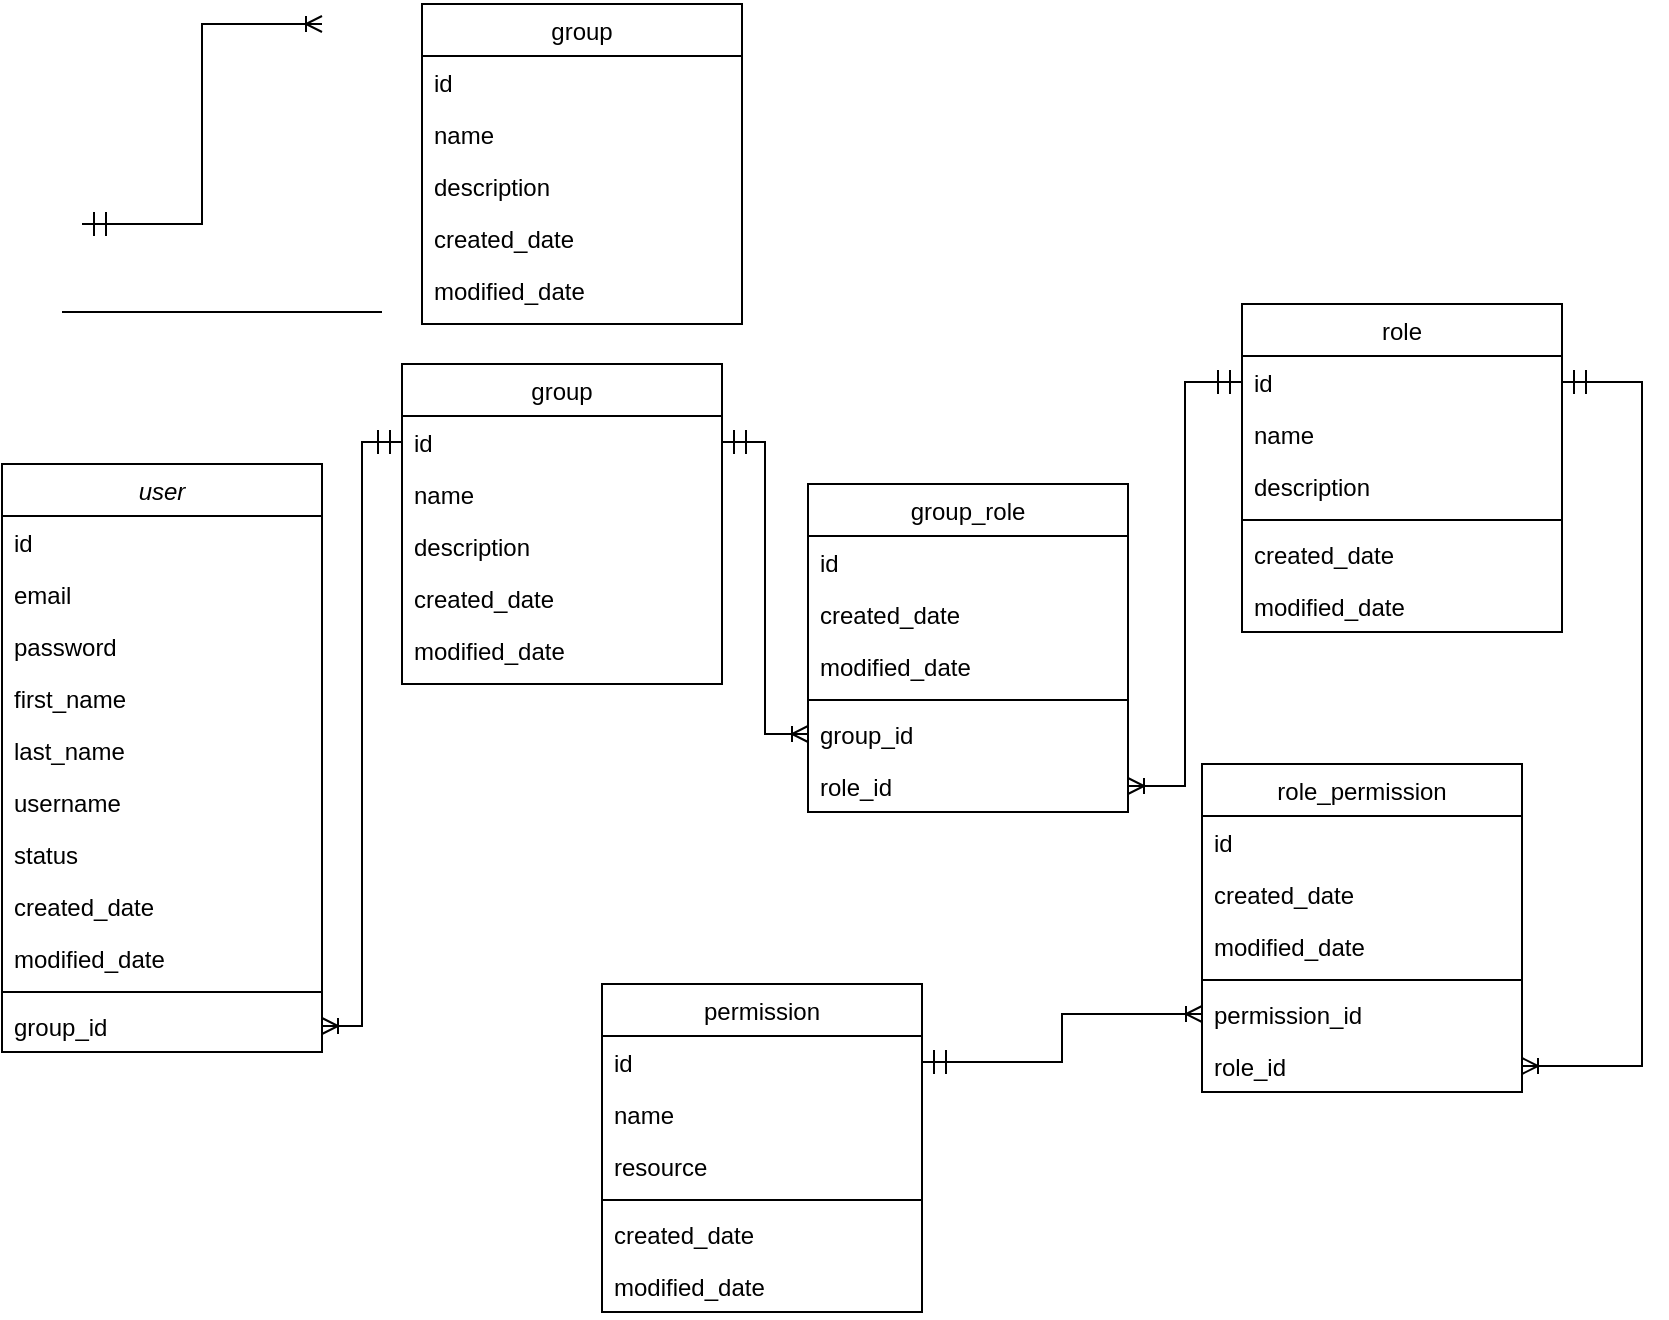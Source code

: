<mxfile version="16.1.0" type="device" pages="4"><diagram id="C5RBs43oDa-KdzZeNtuy" name="Phân quyền"><mxGraphModel dx="924" dy="1735" grid="1" gridSize="10" guides="1" tooltips="1" connect="1" arrows="1" fold="1" page="1" pageScale="1" pageWidth="827" pageHeight="1169" math="0" shadow="0"><root><mxCell id="WIyWlLk6GJQsqaUBKTNV-0"/><mxCell id="WIyWlLk6GJQsqaUBKTNV-1" parent="WIyWlLk6GJQsqaUBKTNV-0"/><mxCell id="zkfFHV4jXpPFQw0GAbJ--0" value="user" style="swimlane;fontStyle=2;align=center;verticalAlign=top;childLayout=stackLayout;horizontal=1;startSize=26;horizontalStack=0;resizeParent=1;resizeLast=0;collapsible=1;marginBottom=0;rounded=0;shadow=0;strokeWidth=1;" parent="WIyWlLk6GJQsqaUBKTNV-1" vertex="1"><mxGeometry x="10" y="220" width="160" height="294" as="geometry"><mxRectangle x="230" y="140" width="160" height="26" as="alternateBounds"/></mxGeometry></mxCell><mxCell id="zkfFHV4jXpPFQw0GAbJ--1" value="id" style="text;align=left;verticalAlign=top;spacingLeft=4;spacingRight=4;overflow=hidden;rotatable=0;points=[[0,0.5],[1,0.5]];portConstraint=eastwest;" parent="zkfFHV4jXpPFQw0GAbJ--0" vertex="1"><mxGeometry y="26" width="160" height="26" as="geometry"/></mxCell><mxCell id="zkfFHV4jXpPFQw0GAbJ--2" value="email" style="text;align=left;verticalAlign=top;spacingLeft=4;spacingRight=4;overflow=hidden;rotatable=0;points=[[0,0.5],[1,0.5]];portConstraint=eastwest;rounded=0;shadow=0;html=0;" parent="zkfFHV4jXpPFQw0GAbJ--0" vertex="1"><mxGeometry y="52" width="160" height="26" as="geometry"/></mxCell><mxCell id="zkfFHV4jXpPFQw0GAbJ--3" value="password" style="text;align=left;verticalAlign=top;spacingLeft=4;spacingRight=4;overflow=hidden;rotatable=0;points=[[0,0.5],[1,0.5]];portConstraint=eastwest;rounded=0;shadow=0;html=0;" parent="zkfFHV4jXpPFQw0GAbJ--0" vertex="1"><mxGeometry y="78" width="160" height="26" as="geometry"/></mxCell><mxCell id="zkfFHV4jXpPFQw0GAbJ--5" value="first_name" style="text;align=left;verticalAlign=top;spacingLeft=4;spacingRight=4;overflow=hidden;rotatable=0;points=[[0,0.5],[1,0.5]];portConstraint=eastwest;" parent="zkfFHV4jXpPFQw0GAbJ--0" vertex="1"><mxGeometry y="104" width="160" height="26" as="geometry"/></mxCell><mxCell id="JzwaSYMrK5xWQgRAUsqA-0" value="last_name" style="text;align=left;verticalAlign=top;spacingLeft=4;spacingRight=4;overflow=hidden;rotatable=0;points=[[0,0.5],[1,0.5]];portConstraint=eastwest;rounded=0;shadow=0;html=0;" parent="zkfFHV4jXpPFQw0GAbJ--0" vertex="1"><mxGeometry y="130" width="160" height="26" as="geometry"/></mxCell><mxCell id="JzwaSYMrK5xWQgRAUsqA-3" value="username" style="text;align=left;verticalAlign=top;spacingLeft=4;spacingRight=4;overflow=hidden;rotatable=0;points=[[0,0.5],[1,0.5]];portConstraint=eastwest;rounded=0;shadow=0;html=0;" parent="zkfFHV4jXpPFQw0GAbJ--0" vertex="1"><mxGeometry y="156" width="160" height="26" as="geometry"/></mxCell><mxCell id="JzwaSYMrK5xWQgRAUsqA-4" value="status" style="text;align=left;verticalAlign=top;spacingLeft=4;spacingRight=4;overflow=hidden;rotatable=0;points=[[0,0.5],[1,0.5]];portConstraint=eastwest;rounded=0;shadow=0;html=0;" parent="zkfFHV4jXpPFQw0GAbJ--0" vertex="1"><mxGeometry y="182" width="160" height="26" as="geometry"/></mxCell><mxCell id="JzwaSYMrK5xWQgRAUsqA-6" value="created_date" style="text;align=left;verticalAlign=top;spacingLeft=4;spacingRight=4;overflow=hidden;rotatable=0;points=[[0,0.5],[1,0.5]];portConstraint=eastwest;rounded=0;shadow=0;html=0;" parent="zkfFHV4jXpPFQw0GAbJ--0" vertex="1"><mxGeometry y="208" width="160" height="26" as="geometry"/></mxCell><mxCell id="JzwaSYMrK5xWQgRAUsqA-7" value="modified_date" style="text;align=left;verticalAlign=top;spacingLeft=4;spacingRight=4;overflow=hidden;rotatable=0;points=[[0,0.5],[1,0.5]];portConstraint=eastwest;rounded=0;shadow=0;html=0;" parent="zkfFHV4jXpPFQw0GAbJ--0" vertex="1"><mxGeometry y="234" width="160" height="26" as="geometry"/></mxCell><mxCell id="zkfFHV4jXpPFQw0GAbJ--4" value="" style="line;html=1;strokeWidth=1;align=left;verticalAlign=middle;spacingTop=-1;spacingLeft=3;spacingRight=3;rotatable=0;labelPosition=right;points=[];portConstraint=eastwest;" parent="zkfFHV4jXpPFQw0GAbJ--0" vertex="1"><mxGeometry y="260" width="160" height="8" as="geometry"/></mxCell><mxCell id="JzwaSYMrK5xWQgRAUsqA-8" value="group_id" style="text;align=left;verticalAlign=top;spacingLeft=4;spacingRight=4;overflow=hidden;rotatable=0;points=[[0,0.5],[1,0.5]];portConstraint=eastwest;rounded=0;shadow=0;html=0;" parent="zkfFHV4jXpPFQw0GAbJ--0" vertex="1"><mxGeometry y="268" width="160" height="26" as="geometry"/></mxCell><mxCell id="zkfFHV4jXpPFQw0GAbJ--6" value="group" style="swimlane;fontStyle=0;align=center;verticalAlign=top;childLayout=stackLayout;horizontal=1;startSize=26;horizontalStack=0;resizeParent=1;resizeLast=0;collapsible=1;marginBottom=0;rounded=0;shadow=0;strokeWidth=1;" parent="WIyWlLk6GJQsqaUBKTNV-1" vertex="1"><mxGeometry x="210" y="170" width="160" height="160" as="geometry"><mxRectangle x="130" y="380" width="160" height="26" as="alternateBounds"/></mxGeometry></mxCell><mxCell id="zkfFHV4jXpPFQw0GAbJ--7" value="id" style="text;align=left;verticalAlign=top;spacingLeft=4;spacingRight=4;overflow=hidden;rotatable=0;points=[[0,0.5],[1,0.5]];portConstraint=eastwest;" parent="zkfFHV4jXpPFQw0GAbJ--6" vertex="1"><mxGeometry y="26" width="160" height="26" as="geometry"/></mxCell><mxCell id="zkfFHV4jXpPFQw0GAbJ--8" value="name" style="text;align=left;verticalAlign=top;spacingLeft=4;spacingRight=4;overflow=hidden;rotatable=0;points=[[0,0.5],[1,0.5]];portConstraint=eastwest;rounded=0;shadow=0;html=0;" parent="zkfFHV4jXpPFQw0GAbJ--6" vertex="1"><mxGeometry y="52" width="160" height="26" as="geometry"/></mxCell><mxCell id="zkfFHV4jXpPFQw0GAbJ--11" value="description" style="text;align=left;verticalAlign=top;spacingLeft=4;spacingRight=4;overflow=hidden;rotatable=0;points=[[0,0.5],[1,0.5]];portConstraint=eastwest;" parent="zkfFHV4jXpPFQw0GAbJ--6" vertex="1"><mxGeometry y="78" width="160" height="26" as="geometry"/></mxCell><mxCell id="JzwaSYMrK5xWQgRAUsqA-11" value="created_date" style="text;align=left;verticalAlign=top;spacingLeft=4;spacingRight=4;overflow=hidden;rotatable=0;points=[[0,0.5],[1,0.5]];portConstraint=eastwest;rounded=0;shadow=0;html=0;" parent="zkfFHV4jXpPFQw0GAbJ--6" vertex="1"><mxGeometry y="104" width="160" height="26" as="geometry"/></mxCell><mxCell id="JzwaSYMrK5xWQgRAUsqA-12" value="modified_date" style="text;align=left;verticalAlign=top;spacingLeft=4;spacingRight=4;overflow=hidden;rotatable=0;points=[[0,0.5],[1,0.5]];portConstraint=eastwest;rounded=0;shadow=0;html=0;" parent="zkfFHV4jXpPFQw0GAbJ--6" vertex="1"><mxGeometry y="130" width="160" height="26" as="geometry"/></mxCell><mxCell id="zkfFHV4jXpPFQw0GAbJ--12" value="" style="endArrow=ERmandOne;endSize=10;endFill=0;shadow=0;strokeWidth=1;rounded=0;edgeStyle=elbowEdgeStyle;startArrow=ERoneToMany;startFill=0;" parent="WIyWlLk6GJQsqaUBKTNV-1" edge="1"><mxGeometry width="160" relative="1" as="geometry"><mxPoint x="170" as="sourcePoint"/><mxPoint x="50" y="100" as="targetPoint"/></mxGeometry></mxCell><mxCell id="JzwaSYMrK5xWQgRAUsqA-9" value="" style="endArrow=ERmandOne;endSize=10;endFill=0;shadow=0;strokeWidth=1;rounded=0;edgeStyle=orthogonalEdgeStyle;elbow=vertical;startArrow=ERoneToMany;startFill=0;entryX=0;entryY=0.5;entryDx=0;entryDy=0;exitX=1;exitY=0.5;exitDx=0;exitDy=0;" parent="WIyWlLk6GJQsqaUBKTNV-1" source="JzwaSYMrK5xWQgRAUsqA-8" target="zkfFHV4jXpPFQw0GAbJ--7" edge="1"><mxGeometry width="160" relative="1" as="geometry"><mxPoint x="250" y="230" as="sourcePoint"/><mxPoint x="60" y="110" as="targetPoint"/></mxGeometry></mxCell><mxCell id="zkfFHV4jXpPFQw0GAbJ--9" value="" style="line;html=1;strokeWidth=1;align=left;verticalAlign=middle;spacingTop=-1;spacingLeft=3;spacingRight=3;rotatable=0;labelPosition=right;points=[];portConstraint=eastwest;" parent="WIyWlLk6GJQsqaUBKTNV-1" vertex="1"><mxGeometry x="40" y="140" width="160" height="8" as="geometry"/></mxCell><mxCell id="JzwaSYMrK5xWQgRAUsqA-13" value="group" style="swimlane;fontStyle=0;align=center;verticalAlign=top;childLayout=stackLayout;horizontal=1;startSize=26;horizontalStack=0;resizeParent=1;resizeLast=0;collapsible=1;marginBottom=0;rounded=0;shadow=0;strokeWidth=1;" parent="WIyWlLk6GJQsqaUBKTNV-1" vertex="1"><mxGeometry x="220" y="-10" width="160" height="160" as="geometry"><mxRectangle x="130" y="380" width="160" height="26" as="alternateBounds"/></mxGeometry></mxCell><mxCell id="JzwaSYMrK5xWQgRAUsqA-14" value="id" style="text;align=left;verticalAlign=top;spacingLeft=4;spacingRight=4;overflow=hidden;rotatable=0;points=[[0,0.5],[1,0.5]];portConstraint=eastwest;" parent="JzwaSYMrK5xWQgRAUsqA-13" vertex="1"><mxGeometry y="26" width="160" height="26" as="geometry"/></mxCell><mxCell id="JzwaSYMrK5xWQgRAUsqA-15" value="name" style="text;align=left;verticalAlign=top;spacingLeft=4;spacingRight=4;overflow=hidden;rotatable=0;points=[[0,0.5],[1,0.5]];portConstraint=eastwest;rounded=0;shadow=0;html=0;" parent="JzwaSYMrK5xWQgRAUsqA-13" vertex="1"><mxGeometry y="52" width="160" height="26" as="geometry"/></mxCell><mxCell id="JzwaSYMrK5xWQgRAUsqA-16" value="description" style="text;align=left;verticalAlign=top;spacingLeft=4;spacingRight=4;overflow=hidden;rotatable=0;points=[[0,0.5],[1,0.5]];portConstraint=eastwest;" parent="JzwaSYMrK5xWQgRAUsqA-13" vertex="1"><mxGeometry y="78" width="160" height="26" as="geometry"/></mxCell><mxCell id="JzwaSYMrK5xWQgRAUsqA-17" value="created_date" style="text;align=left;verticalAlign=top;spacingLeft=4;spacingRight=4;overflow=hidden;rotatable=0;points=[[0,0.5],[1,0.5]];portConstraint=eastwest;rounded=0;shadow=0;html=0;" parent="JzwaSYMrK5xWQgRAUsqA-13" vertex="1"><mxGeometry y="104" width="160" height="26" as="geometry"/></mxCell><mxCell id="JzwaSYMrK5xWQgRAUsqA-18" value="modified_date" style="text;align=left;verticalAlign=top;spacingLeft=4;spacingRight=4;overflow=hidden;rotatable=0;points=[[0,0.5],[1,0.5]];portConstraint=eastwest;rounded=0;shadow=0;html=0;" parent="JzwaSYMrK5xWQgRAUsqA-13" vertex="1"><mxGeometry y="130" width="160" height="26" as="geometry"/></mxCell><mxCell id="JzwaSYMrK5xWQgRAUsqA-19" value="role" style="swimlane;fontStyle=0;align=center;verticalAlign=top;childLayout=stackLayout;horizontal=1;startSize=26;horizontalStack=0;resizeParent=1;resizeLast=0;collapsible=1;marginBottom=0;rounded=0;shadow=0;strokeWidth=1;" parent="WIyWlLk6GJQsqaUBKTNV-1" vertex="1"><mxGeometry x="630" y="140" width="160" height="164" as="geometry"><mxRectangle x="130" y="380" width="160" height="26" as="alternateBounds"/></mxGeometry></mxCell><mxCell id="JzwaSYMrK5xWQgRAUsqA-20" value="id" style="text;align=left;verticalAlign=top;spacingLeft=4;spacingRight=4;overflow=hidden;rotatable=0;points=[[0,0.5],[1,0.5]];portConstraint=eastwest;" parent="JzwaSYMrK5xWQgRAUsqA-19" vertex="1"><mxGeometry y="26" width="160" height="26" as="geometry"/></mxCell><mxCell id="JzwaSYMrK5xWQgRAUsqA-21" value="name" style="text;align=left;verticalAlign=top;spacingLeft=4;spacingRight=4;overflow=hidden;rotatable=0;points=[[0,0.5],[1,0.5]];portConstraint=eastwest;rounded=0;shadow=0;html=0;" parent="JzwaSYMrK5xWQgRAUsqA-19" vertex="1"><mxGeometry y="52" width="160" height="26" as="geometry"/></mxCell><mxCell id="JzwaSYMrK5xWQgRAUsqA-22" value="description" style="text;align=left;verticalAlign=top;spacingLeft=4;spacingRight=4;overflow=hidden;rotatable=0;points=[[0,0.5],[1,0.5]];portConstraint=eastwest;" parent="JzwaSYMrK5xWQgRAUsqA-19" vertex="1"><mxGeometry y="78" width="160" height="26" as="geometry"/></mxCell><mxCell id="JzwaSYMrK5xWQgRAUsqA-44" value="" style="line;html=1;strokeWidth=1;align=left;verticalAlign=middle;spacingTop=-1;spacingLeft=3;spacingRight=3;rotatable=0;labelPosition=right;points=[];portConstraint=eastwest;" parent="JzwaSYMrK5xWQgRAUsqA-19" vertex="1"><mxGeometry y="104" width="160" height="8" as="geometry"/></mxCell><mxCell id="JzwaSYMrK5xWQgRAUsqA-23" value="created_date" style="text;align=left;verticalAlign=top;spacingLeft=4;spacingRight=4;overflow=hidden;rotatable=0;points=[[0,0.5],[1,0.5]];portConstraint=eastwest;rounded=0;shadow=0;html=0;" parent="JzwaSYMrK5xWQgRAUsqA-19" vertex="1"><mxGeometry y="112" width="160" height="26" as="geometry"/></mxCell><mxCell id="JzwaSYMrK5xWQgRAUsqA-24" value="modified_date" style="text;align=left;verticalAlign=top;spacingLeft=4;spacingRight=4;overflow=hidden;rotatable=0;points=[[0,0.5],[1,0.5]];portConstraint=eastwest;rounded=0;shadow=0;html=0;" parent="JzwaSYMrK5xWQgRAUsqA-19" vertex="1"><mxGeometry y="138" width="160" height="26" as="geometry"/></mxCell><mxCell id="JzwaSYMrK5xWQgRAUsqA-25" value="group_role" style="swimlane;fontStyle=0;align=center;verticalAlign=top;childLayout=stackLayout;horizontal=1;startSize=26;horizontalStack=0;resizeParent=1;resizeLast=0;collapsible=1;marginBottom=0;rounded=0;shadow=0;strokeWidth=1;" parent="WIyWlLk6GJQsqaUBKTNV-1" vertex="1"><mxGeometry x="413" y="230" width="160" height="164" as="geometry"><mxRectangle x="130" y="380" width="160" height="26" as="alternateBounds"/></mxGeometry></mxCell><mxCell id="JzwaSYMrK5xWQgRAUsqA-26" value="id" style="text;align=left;verticalAlign=top;spacingLeft=4;spacingRight=4;overflow=hidden;rotatable=0;points=[[0,0.5],[1,0.5]];portConstraint=eastwest;" parent="JzwaSYMrK5xWQgRAUsqA-25" vertex="1"><mxGeometry y="26" width="160" height="26" as="geometry"/></mxCell><mxCell id="JzwaSYMrK5xWQgRAUsqA-29" value="created_date" style="text;align=left;verticalAlign=top;spacingLeft=4;spacingRight=4;overflow=hidden;rotatable=0;points=[[0,0.5],[1,0.5]];portConstraint=eastwest;rounded=0;shadow=0;html=0;" parent="JzwaSYMrK5xWQgRAUsqA-25" vertex="1"><mxGeometry y="52" width="160" height="26" as="geometry"/></mxCell><mxCell id="JzwaSYMrK5xWQgRAUsqA-30" value="modified_date" style="text;align=left;verticalAlign=top;spacingLeft=4;spacingRight=4;overflow=hidden;rotatable=0;points=[[0,0.5],[1,0.5]];portConstraint=eastwest;rounded=0;shadow=0;html=0;" parent="JzwaSYMrK5xWQgRAUsqA-25" vertex="1"><mxGeometry y="78" width="160" height="26" as="geometry"/></mxCell><mxCell id="JzwaSYMrK5xWQgRAUsqA-31" value="" style="line;html=1;strokeWidth=1;align=left;verticalAlign=middle;spacingTop=-1;spacingLeft=3;spacingRight=3;rotatable=0;labelPosition=right;points=[];portConstraint=eastwest;" parent="JzwaSYMrK5xWQgRAUsqA-25" vertex="1"><mxGeometry y="104" width="160" height="8" as="geometry"/></mxCell><mxCell id="JzwaSYMrK5xWQgRAUsqA-32" value="group_id" style="text;align=left;verticalAlign=top;spacingLeft=4;spacingRight=4;overflow=hidden;rotatable=0;points=[[0,0.5],[1,0.5]];portConstraint=eastwest;rounded=0;shadow=0;html=0;" parent="JzwaSYMrK5xWQgRAUsqA-25" vertex="1"><mxGeometry y="112" width="160" height="26" as="geometry"/></mxCell><mxCell id="JzwaSYMrK5xWQgRAUsqA-33" value="role_id" style="text;align=left;verticalAlign=top;spacingLeft=4;spacingRight=4;overflow=hidden;rotatable=0;points=[[0,0.5],[1,0.5]];portConstraint=eastwest;rounded=0;shadow=0;html=0;" parent="JzwaSYMrK5xWQgRAUsqA-25" vertex="1"><mxGeometry y="138" width="160" height="26" as="geometry"/></mxCell><mxCell id="JzwaSYMrK5xWQgRAUsqA-35" value="" style="endArrow=ERmandOne;endSize=10;endFill=0;shadow=0;strokeWidth=1;rounded=0;edgeStyle=elbowEdgeStyle;startArrow=ERoneToMany;startFill=0;entryX=1;entryY=0.5;entryDx=0;entryDy=0;exitX=0;exitY=0.5;exitDx=0;exitDy=0;" parent="WIyWlLk6GJQsqaUBKTNV-1" source="JzwaSYMrK5xWQgRAUsqA-32" target="zkfFHV4jXpPFQw0GAbJ--7" edge="1"><mxGeometry width="160" relative="1" as="geometry"><mxPoint x="650" y="30" as="sourcePoint"/><mxPoint x="530" y="130" as="targetPoint"/></mxGeometry></mxCell><mxCell id="JzwaSYMrK5xWQgRAUsqA-36" value="" style="endArrow=ERmandOne;endSize=10;endFill=0;shadow=0;strokeWidth=1;rounded=0;edgeStyle=elbowEdgeStyle;startArrow=ERoneToMany;startFill=0;exitX=1;exitY=0.5;exitDx=0;exitDy=0;entryX=0;entryY=0.5;entryDx=0;entryDy=0;" parent="WIyWlLk6GJQsqaUBKTNV-1" source="JzwaSYMrK5xWQgRAUsqA-33" target="JzwaSYMrK5xWQgRAUsqA-20" edge="1"><mxGeometry width="160" relative="1" as="geometry"><mxPoint x="190" y="20" as="sourcePoint"/><mxPoint x="70" y="120" as="targetPoint"/></mxGeometry></mxCell><mxCell id="JzwaSYMrK5xWQgRAUsqA-37" value="permission" style="swimlane;fontStyle=0;align=center;verticalAlign=top;childLayout=stackLayout;horizontal=1;startSize=26;horizontalStack=0;resizeParent=1;resizeLast=0;collapsible=1;marginBottom=0;rounded=0;shadow=0;strokeWidth=1;" parent="WIyWlLk6GJQsqaUBKTNV-1" vertex="1"><mxGeometry x="310" y="480" width="160" height="164" as="geometry"><mxRectangle x="130" y="380" width="160" height="26" as="alternateBounds"/></mxGeometry></mxCell><mxCell id="JzwaSYMrK5xWQgRAUsqA-38" value="id" style="text;align=left;verticalAlign=top;spacingLeft=4;spacingRight=4;overflow=hidden;rotatable=0;points=[[0,0.5],[1,0.5]];portConstraint=eastwest;" parent="JzwaSYMrK5xWQgRAUsqA-37" vertex="1"><mxGeometry y="26" width="160" height="26" as="geometry"/></mxCell><mxCell id="JzwaSYMrK5xWQgRAUsqA-39" value="name" style="text;align=left;verticalAlign=top;spacingLeft=4;spacingRight=4;overflow=hidden;rotatable=0;points=[[0,0.5],[1,0.5]];portConstraint=eastwest;rounded=0;shadow=0;html=0;" parent="JzwaSYMrK5xWQgRAUsqA-37" vertex="1"><mxGeometry y="52" width="160" height="26" as="geometry"/></mxCell><mxCell id="JzwaSYMrK5xWQgRAUsqA-40" value="resource" style="text;align=left;verticalAlign=top;spacingLeft=4;spacingRight=4;overflow=hidden;rotatable=0;points=[[0,0.5],[1,0.5]];portConstraint=eastwest;" parent="JzwaSYMrK5xWQgRAUsqA-37" vertex="1"><mxGeometry y="78" width="160" height="26" as="geometry"/></mxCell><mxCell id="JzwaSYMrK5xWQgRAUsqA-43" value="" style="line;html=1;strokeWidth=1;align=left;verticalAlign=middle;spacingTop=-1;spacingLeft=3;spacingRight=3;rotatable=0;labelPosition=right;points=[];portConstraint=eastwest;" parent="JzwaSYMrK5xWQgRAUsqA-37" vertex="1"><mxGeometry y="104" width="160" height="8" as="geometry"/></mxCell><mxCell id="JzwaSYMrK5xWQgRAUsqA-41" value="created_date" style="text;align=left;verticalAlign=top;spacingLeft=4;spacingRight=4;overflow=hidden;rotatable=0;points=[[0,0.5],[1,0.5]];portConstraint=eastwest;rounded=0;shadow=0;html=0;" parent="JzwaSYMrK5xWQgRAUsqA-37" vertex="1"><mxGeometry y="112" width="160" height="26" as="geometry"/></mxCell><mxCell id="JzwaSYMrK5xWQgRAUsqA-42" value="modified_date" style="text;align=left;verticalAlign=top;spacingLeft=4;spacingRight=4;overflow=hidden;rotatable=0;points=[[0,0.5],[1,0.5]];portConstraint=eastwest;rounded=0;shadow=0;html=0;" parent="JzwaSYMrK5xWQgRAUsqA-37" vertex="1"><mxGeometry y="138" width="160" height="26" as="geometry"/></mxCell><mxCell id="JzwaSYMrK5xWQgRAUsqA-45" value="role_permission" style="swimlane;fontStyle=0;align=center;verticalAlign=top;childLayout=stackLayout;horizontal=1;startSize=26;horizontalStack=0;resizeParent=1;resizeLast=0;collapsible=1;marginBottom=0;rounded=0;shadow=0;strokeWidth=1;" parent="WIyWlLk6GJQsqaUBKTNV-1" vertex="1"><mxGeometry x="610" y="370" width="160" height="164" as="geometry"><mxRectangle x="130" y="380" width="160" height="26" as="alternateBounds"/></mxGeometry></mxCell><mxCell id="JzwaSYMrK5xWQgRAUsqA-46" value="id" style="text;align=left;verticalAlign=top;spacingLeft=4;spacingRight=4;overflow=hidden;rotatable=0;points=[[0,0.5],[1,0.5]];portConstraint=eastwest;" parent="JzwaSYMrK5xWQgRAUsqA-45" vertex="1"><mxGeometry y="26" width="160" height="26" as="geometry"/></mxCell><mxCell id="JzwaSYMrK5xWQgRAUsqA-47" value="created_date" style="text;align=left;verticalAlign=top;spacingLeft=4;spacingRight=4;overflow=hidden;rotatable=0;points=[[0,0.5],[1,0.5]];portConstraint=eastwest;rounded=0;shadow=0;html=0;" parent="JzwaSYMrK5xWQgRAUsqA-45" vertex="1"><mxGeometry y="52" width="160" height="26" as="geometry"/></mxCell><mxCell id="JzwaSYMrK5xWQgRAUsqA-48" value="modified_date" style="text;align=left;verticalAlign=top;spacingLeft=4;spacingRight=4;overflow=hidden;rotatable=0;points=[[0,0.5],[1,0.5]];portConstraint=eastwest;rounded=0;shadow=0;html=0;" parent="JzwaSYMrK5xWQgRAUsqA-45" vertex="1"><mxGeometry y="78" width="160" height="26" as="geometry"/></mxCell><mxCell id="JzwaSYMrK5xWQgRAUsqA-49" value="" style="line;html=1;strokeWidth=1;align=left;verticalAlign=middle;spacingTop=-1;spacingLeft=3;spacingRight=3;rotatable=0;labelPosition=right;points=[];portConstraint=eastwest;" parent="JzwaSYMrK5xWQgRAUsqA-45" vertex="1"><mxGeometry y="104" width="160" height="8" as="geometry"/></mxCell><mxCell id="JzwaSYMrK5xWQgRAUsqA-50" value="permission_id" style="text;align=left;verticalAlign=top;spacingLeft=4;spacingRight=4;overflow=hidden;rotatable=0;points=[[0,0.5],[1,0.5]];portConstraint=eastwest;rounded=0;shadow=0;html=0;" parent="JzwaSYMrK5xWQgRAUsqA-45" vertex="1"><mxGeometry y="112" width="160" height="26" as="geometry"/></mxCell><mxCell id="JzwaSYMrK5xWQgRAUsqA-51" value="role_id" style="text;align=left;verticalAlign=top;spacingLeft=4;spacingRight=4;overflow=hidden;rotatable=0;points=[[0,0.5],[1,0.5]];portConstraint=eastwest;rounded=0;shadow=0;html=0;" parent="JzwaSYMrK5xWQgRAUsqA-45" vertex="1"><mxGeometry y="138" width="160" height="26" as="geometry"/></mxCell><mxCell id="JzwaSYMrK5xWQgRAUsqA-52" value="" style="endArrow=ERmandOne;endSize=10;endFill=0;shadow=0;strokeWidth=1;rounded=0;edgeStyle=elbowEdgeStyle;startArrow=ERoneToMany;startFill=0;entryX=1;entryY=0.5;entryDx=0;entryDy=0;" parent="WIyWlLk6GJQsqaUBKTNV-1" source="JzwaSYMrK5xWQgRAUsqA-50" target="JzwaSYMrK5xWQgRAUsqA-38" edge="1"><mxGeometry width="160" relative="1" as="geometry"><mxPoint x="760" y="585" as="sourcePoint"/><mxPoint x="640" y="685" as="targetPoint"/></mxGeometry></mxCell><mxCell id="JzwaSYMrK5xWQgRAUsqA-53" value="" style="endArrow=ERmandOne;endSize=10;endFill=0;shadow=0;strokeWidth=1;rounded=0;edgeStyle=elbowEdgeStyle;startArrow=ERoneToMany;startFill=0;entryX=1;entryY=0.5;entryDx=0;entryDy=0;" parent="WIyWlLk6GJQsqaUBKTNV-1" source="JzwaSYMrK5xWQgRAUsqA-51" target="JzwaSYMrK5xWQgRAUsqA-20" edge="1"><mxGeometry width="160" relative="1" as="geometry"><mxPoint x="820" y="521" as="sourcePoint"/><mxPoint x="540" y="470" as="targetPoint"/><Array as="points"><mxPoint x="830" y="370"/><mxPoint x="870" y="350"/></Array></mxGeometry></mxCell></root></mxGraphModel></diagram><diagram id="thdwg5rWbtbuBq2_Da4P" name="Quản lý sinh viên"><mxGraphModel dx="924" dy="566" grid="1" gridSize="10" guides="1" tooltips="1" connect="1" arrows="1" fold="1" page="1" pageScale="1" pageWidth="827" pageHeight="1169" math="0" shadow="0"><root><mxCell id="MltMMTcRORKIXKCmtx2E-0"/><mxCell id="MltMMTcRORKIXKCmtx2E-1" parent="MltMMTcRORKIXKCmtx2E-0"/></root></mxGraphModel></diagram><diagram id="d8MB1A7AXcmHPmXdFyCd" name="Quản lý tiếp đón"><mxGraphModel dx="1680" dy="2198" grid="1" gridSize="10" guides="1" tooltips="1" connect="1" arrows="1" fold="1" page="1" pageScale="1" pageWidth="827" pageHeight="1169" math="0" shadow="0"><root><mxCell id="BOAbH5WF0Vb2zm2HXpQ_-0"/><mxCell id="BOAbH5WF0Vb2zm2HXpQ_-1" parent="BOAbH5WF0Vb2zm2HXpQ_-0"/><mxCell id="4vEDc46NBx6w7afWVKJ1-0" value="" style="endArrow=ERmandOne;endSize=10;endFill=0;shadow=0;strokeWidth=1;rounded=0;edgeStyle=elbowEdgeStyle;startArrow=ERoneToMany;startFill=0;" parent="BOAbH5WF0Vb2zm2HXpQ_-1" edge="1"><mxGeometry width="160" relative="1" as="geometry"><mxPoint x="170" as="sourcePoint"/><mxPoint x="50" y="100" as="targetPoint"/></mxGeometry></mxCell><mxCell id="4vEDc46NBx6w7afWVKJ1-1" value="" style="line;html=1;strokeWidth=1;align=left;verticalAlign=middle;spacingTop=-1;spacingLeft=3;spacingRight=3;rotatable=0;labelPosition=right;points=[];portConstraint=eastwest;" parent="BOAbH5WF0Vb2zm2HXpQ_-1" vertex="1"><mxGeometry x="40" y="140" width="160" height="8" as="geometry"/></mxCell><mxCell id="4vEDc46NBx6w7afWVKJ1-2" value="group" style="swimlane;fontStyle=0;align=center;verticalAlign=top;childLayout=stackLayout;horizontal=1;startSize=26;horizontalStack=0;resizeParent=1;resizeLast=0;collapsible=1;marginBottom=0;rounded=0;shadow=0;strokeWidth=1;" parent="BOAbH5WF0Vb2zm2HXpQ_-1" vertex="1"><mxGeometry x="220" y="-10" width="160" height="160" as="geometry"><mxRectangle x="130" y="380" width="160" height="26" as="alternateBounds"/></mxGeometry></mxCell><mxCell id="4vEDc46NBx6w7afWVKJ1-3" value="id" style="text;align=left;verticalAlign=top;spacingLeft=4;spacingRight=4;overflow=hidden;rotatable=0;points=[[0,0.5],[1,0.5]];portConstraint=eastwest;" parent="4vEDc46NBx6w7afWVKJ1-2" vertex="1"><mxGeometry y="26" width="160" height="26" as="geometry"/></mxCell><mxCell id="4vEDc46NBx6w7afWVKJ1-4" value="name" style="text;align=left;verticalAlign=top;spacingLeft=4;spacingRight=4;overflow=hidden;rotatable=0;points=[[0,0.5],[1,0.5]];portConstraint=eastwest;rounded=0;shadow=0;html=0;" parent="4vEDc46NBx6w7afWVKJ1-2" vertex="1"><mxGeometry y="52" width="160" height="26" as="geometry"/></mxCell><mxCell id="4vEDc46NBx6w7afWVKJ1-5" value="description" style="text;align=left;verticalAlign=top;spacingLeft=4;spacingRight=4;overflow=hidden;rotatable=0;points=[[0,0.5],[1,0.5]];portConstraint=eastwest;" parent="4vEDc46NBx6w7afWVKJ1-2" vertex="1"><mxGeometry y="78" width="160" height="26" as="geometry"/></mxCell><mxCell id="4vEDc46NBx6w7afWVKJ1-6" value="created_date" style="text;align=left;verticalAlign=top;spacingLeft=4;spacingRight=4;overflow=hidden;rotatable=0;points=[[0,0.5],[1,0.5]];portConstraint=eastwest;rounded=0;shadow=0;html=0;" parent="4vEDc46NBx6w7afWVKJ1-2" vertex="1"><mxGeometry y="104" width="160" height="26" as="geometry"/></mxCell><mxCell id="4vEDc46NBx6w7afWVKJ1-7" value="modified_date" style="text;align=left;verticalAlign=top;spacingLeft=4;spacingRight=4;overflow=hidden;rotatable=0;points=[[0,0.5],[1,0.5]];portConstraint=eastwest;rounded=0;shadow=0;html=0;" parent="4vEDc46NBx6w7afWVKJ1-2" vertex="1"><mxGeometry y="130" width="160" height="26" as="geometry"/></mxCell><mxCell id="an3atUqGck4nsAumWZGN-0" value="topic_question" style="swimlane;fontStyle=0;align=center;verticalAlign=top;childLayout=stackLayout;horizontal=1;startSize=26;horizontalStack=0;resizeParent=1;resizeLast=0;collapsible=1;marginBottom=0;rounded=0;shadow=0;strokeWidth=1;" parent="BOAbH5WF0Vb2zm2HXpQ_-1" vertex="1"><mxGeometry x="30" y="260" width="160" height="174" as="geometry"><mxRectangle x="130" y="380" width="160" height="26" as="alternateBounds"/></mxGeometry></mxCell><mxCell id="an3atUqGck4nsAumWZGN-1" value="id" style="text;align=left;verticalAlign=top;spacingLeft=4;spacingRight=4;overflow=hidden;rotatable=0;points=[[0,0.5],[1,0.5]];portConstraint=eastwest;" parent="an3atUqGck4nsAumWZGN-0" vertex="1"><mxGeometry y="26" width="160" height="18" as="geometry"/></mxCell><mxCell id="an3atUqGck4nsAumWZGN-2" value="name" style="text;align=left;verticalAlign=top;spacingLeft=4;spacingRight=4;overflow=hidden;rotatable=0;points=[[0,0.5],[1,0.5]];portConstraint=eastwest;rounded=0;shadow=0;html=0;" parent="an3atUqGck4nsAumWZGN-0" vertex="1"><mxGeometry y="44" width="160" height="26" as="geometry"/></mxCell><mxCell id="an3atUqGck4nsAumWZGN-3" value="description" style="text;align=left;verticalAlign=top;spacingLeft=4;spacingRight=4;overflow=hidden;rotatable=0;points=[[0,0.5],[1,0.5]];portConstraint=eastwest;" parent="an3atUqGck4nsAumWZGN-0" vertex="1"><mxGeometry y="70" width="160" height="26" as="geometry"/></mxCell><mxCell id="an3atUqGck4nsAumWZGN-4" value="creator_id" style="text;align=left;verticalAlign=top;spacingLeft=4;spacingRight=4;overflow=hidden;rotatable=0;points=[[0,0.5],[1,0.5]];portConstraint=eastwest;rounded=0;shadow=0;html=0;" parent="an3atUqGck4nsAumWZGN-0" vertex="1"><mxGeometry y="96" width="160" height="26" as="geometry"/></mxCell><mxCell id="an3atUqGck4nsAumWZGN-5" value="modified_date" style="text;align=left;verticalAlign=top;spacingLeft=4;spacingRight=4;overflow=hidden;rotatable=0;points=[[0,0.5],[1,0.5]];portConstraint=eastwest;rounded=0;shadow=0;html=0;" parent="an3atUqGck4nsAumWZGN-0" vertex="1"><mxGeometry y="122" width="160" height="26" as="geometry"/></mxCell><mxCell id="an3atUqGck4nsAumWZGN-7" value="created_date" style="text;align=left;verticalAlign=top;spacingLeft=4;spacingRight=4;overflow=hidden;rotatable=0;points=[[0,0.5],[1,0.5]];portConstraint=eastwest;rounded=0;shadow=0;html=0;" parent="an3atUqGck4nsAumWZGN-0" vertex="1"><mxGeometry y="148" width="160" height="26" as="geometry"/></mxCell><mxCell id="an3atUqGck4nsAumWZGN-8" value="question" style="swimlane;fontStyle=0;align=center;verticalAlign=top;childLayout=stackLayout;horizontal=1;startSize=26;horizontalStack=0;resizeParent=1;resizeLast=0;collapsible=1;marginBottom=0;rounded=0;shadow=0;strokeWidth=1;" parent="BOAbH5WF0Vb2zm2HXpQ_-1" vertex="1"><mxGeometry x="290" y="310" width="160" height="250" as="geometry"><mxRectangle x="130" y="380" width="160" height="26" as="alternateBounds"/></mxGeometry></mxCell><mxCell id="an3atUqGck4nsAumWZGN-9" value="id" style="text;align=left;verticalAlign=top;spacingLeft=4;spacingRight=4;overflow=hidden;rotatable=0;points=[[0,0.5],[1,0.5]];portConstraint=eastwest;" parent="an3atUqGck4nsAumWZGN-8" vertex="1"><mxGeometry y="26" width="160" height="26" as="geometry"/></mxCell><mxCell id="an3atUqGck4nsAumWZGN-10" value="content" style="text;align=left;verticalAlign=top;spacingLeft=4;spacingRight=4;overflow=hidden;rotatable=0;points=[[0,0.5],[1,0.5]];portConstraint=eastwest;rounded=0;shadow=0;html=0;" parent="an3atUqGck4nsAumWZGN-8" vertex="1"><mxGeometry y="52" width="160" height="26" as="geometry"/></mxCell><mxCell id="an3atUqGck4nsAumWZGN-11" value="description" style="text;align=left;verticalAlign=top;spacingLeft=4;spacingRight=4;overflow=hidden;rotatable=0;points=[[0,0.5],[1,0.5]];portConstraint=eastwest;" parent="an3atUqGck4nsAumWZGN-8" vertex="1"><mxGeometry y="78" width="160" height="26" as="geometry"/></mxCell><mxCell id="an3atUqGck4nsAumWZGN-13" value="modified_date" style="text;align=left;verticalAlign=top;spacingLeft=4;spacingRight=4;overflow=hidden;rotatable=0;points=[[0,0.5],[1,0.5]];portConstraint=eastwest;rounded=0;shadow=0;html=0;" parent="an3atUqGck4nsAumWZGN-8" vertex="1"><mxGeometry y="104" width="160" height="26" as="geometry"/></mxCell><mxCell id="an3atUqGck4nsAumWZGN-15" value="created_date" style="text;align=left;verticalAlign=top;spacingLeft=4;spacingRight=4;overflow=hidden;rotatable=0;points=[[0,0.5],[1,0.5]];portConstraint=eastwest;rounded=0;shadow=0;html=0;" parent="an3atUqGck4nsAumWZGN-8" vertex="1"><mxGeometry y="130" width="160" height="26" as="geometry"/></mxCell><mxCell id="an3atUqGck4nsAumWZGN-18" value="" style="line;html=1;strokeWidth=1;align=left;verticalAlign=middle;spacingTop=-1;spacingLeft=3;spacingRight=3;rotatable=0;labelPosition=right;points=[];portConstraint=eastwest;" parent="an3atUqGck4nsAumWZGN-8" vertex="1"><mxGeometry y="156" width="160" height="8" as="geometry"/></mxCell><mxCell id="an3atUqGck4nsAumWZGN-19" value="topic_id" style="text;align=left;verticalAlign=top;spacingLeft=4;spacingRight=4;overflow=hidden;rotatable=0;points=[[0,0.5],[1,0.5]];portConstraint=eastwest;rounded=0;shadow=0;html=0;" parent="an3atUqGck4nsAumWZGN-8" vertex="1"><mxGeometry y="164" width="160" height="26" as="geometry"/></mxCell><mxCell id="5xEtToAJ9_1WO9DzS5nV-26" value="creator_id" style="text;align=left;verticalAlign=top;spacingLeft=4;spacingRight=4;overflow=hidden;rotatable=0;points=[[0,0.5],[1,0.5]];portConstraint=eastwest;rounded=0;shadow=0;html=0;" parent="an3atUqGck4nsAumWZGN-8" vertex="1"><mxGeometry y="190" width="160" height="26" as="geometry"/></mxCell><mxCell id="5xEtToAJ9_1WO9DzS5nV-29" value="user_id" style="text;align=left;verticalAlign=top;spacingLeft=4;spacingRight=4;overflow=hidden;rotatable=0;points=[[0,0.5],[1,0.5]];portConstraint=eastwest;rounded=0;shadow=0;html=0;" parent="an3atUqGck4nsAumWZGN-8" vertex="1"><mxGeometry y="216" width="160" height="26" as="geometry"/></mxCell><mxCell id="5xEtToAJ9_1WO9DzS5nV-0" value="user" style="swimlane;fontStyle=2;align=center;verticalAlign=top;childLayout=stackLayout;horizontal=1;startSize=26;horizontalStack=0;resizeParent=1;resizeLast=0;collapsible=1;marginBottom=0;rounded=0;shadow=0;strokeWidth=1;" parent="BOAbH5WF0Vb2zm2HXpQ_-1" vertex="1"><mxGeometry x="490" width="160" height="294" as="geometry"><mxRectangle x="230" y="140" width="160" height="26" as="alternateBounds"/></mxGeometry></mxCell><mxCell id="5xEtToAJ9_1WO9DzS5nV-1" value="id" style="text;align=left;verticalAlign=top;spacingLeft=4;spacingRight=4;overflow=hidden;rotatable=0;points=[[0,0.5],[1,0.5]];portConstraint=eastwest;" parent="5xEtToAJ9_1WO9DzS5nV-0" vertex="1"><mxGeometry y="26" width="160" height="26" as="geometry"/></mxCell><mxCell id="5xEtToAJ9_1WO9DzS5nV-2" value="email" style="text;align=left;verticalAlign=top;spacingLeft=4;spacingRight=4;overflow=hidden;rotatable=0;points=[[0,0.5],[1,0.5]];portConstraint=eastwest;rounded=0;shadow=0;html=0;" parent="5xEtToAJ9_1WO9DzS5nV-0" vertex="1"><mxGeometry y="52" width="160" height="26" as="geometry"/></mxCell><mxCell id="5xEtToAJ9_1WO9DzS5nV-3" value="password" style="text;align=left;verticalAlign=top;spacingLeft=4;spacingRight=4;overflow=hidden;rotatable=0;points=[[0,0.5],[1,0.5]];portConstraint=eastwest;rounded=0;shadow=0;html=0;" parent="5xEtToAJ9_1WO9DzS5nV-0" vertex="1"><mxGeometry y="78" width="160" height="26" as="geometry"/></mxCell><mxCell id="5xEtToAJ9_1WO9DzS5nV-4" value="first_name" style="text;align=left;verticalAlign=top;spacingLeft=4;spacingRight=4;overflow=hidden;rotatable=0;points=[[0,0.5],[1,0.5]];portConstraint=eastwest;" parent="5xEtToAJ9_1WO9DzS5nV-0" vertex="1"><mxGeometry y="104" width="160" height="26" as="geometry"/></mxCell><mxCell id="5xEtToAJ9_1WO9DzS5nV-5" value="last_name" style="text;align=left;verticalAlign=top;spacingLeft=4;spacingRight=4;overflow=hidden;rotatable=0;points=[[0,0.5],[1,0.5]];portConstraint=eastwest;rounded=0;shadow=0;html=0;" parent="5xEtToAJ9_1WO9DzS5nV-0" vertex="1"><mxGeometry y="130" width="160" height="26" as="geometry"/></mxCell><mxCell id="5xEtToAJ9_1WO9DzS5nV-6" value="username" style="text;align=left;verticalAlign=top;spacingLeft=4;spacingRight=4;overflow=hidden;rotatable=0;points=[[0,0.5],[1,0.5]];portConstraint=eastwest;rounded=0;shadow=0;html=0;" parent="5xEtToAJ9_1WO9DzS5nV-0" vertex="1"><mxGeometry y="156" width="160" height="26" as="geometry"/></mxCell><mxCell id="5xEtToAJ9_1WO9DzS5nV-7" value="status" style="text;align=left;verticalAlign=top;spacingLeft=4;spacingRight=4;overflow=hidden;rotatable=0;points=[[0,0.5],[1,0.5]];portConstraint=eastwest;rounded=0;shadow=0;html=0;" parent="5xEtToAJ9_1WO9DzS5nV-0" vertex="1"><mxGeometry y="182" width="160" height="26" as="geometry"/></mxCell><mxCell id="5xEtToAJ9_1WO9DzS5nV-8" value="created_date" style="text;align=left;verticalAlign=top;spacingLeft=4;spacingRight=4;overflow=hidden;rotatable=0;points=[[0,0.5],[1,0.5]];portConstraint=eastwest;rounded=0;shadow=0;html=0;" parent="5xEtToAJ9_1WO9DzS5nV-0" vertex="1"><mxGeometry y="208" width="160" height="26" as="geometry"/></mxCell><mxCell id="5xEtToAJ9_1WO9DzS5nV-9" value="modified_date" style="text;align=left;verticalAlign=top;spacingLeft=4;spacingRight=4;overflow=hidden;rotatable=0;points=[[0,0.5],[1,0.5]];portConstraint=eastwest;rounded=0;shadow=0;html=0;" parent="5xEtToAJ9_1WO9DzS5nV-0" vertex="1"><mxGeometry y="234" width="160" height="26" as="geometry"/></mxCell><mxCell id="5xEtToAJ9_1WO9DzS5nV-10" value="" style="line;html=1;strokeWidth=1;align=left;verticalAlign=middle;spacingTop=-1;spacingLeft=3;spacingRight=3;rotatable=0;labelPosition=right;points=[];portConstraint=eastwest;" parent="5xEtToAJ9_1WO9DzS5nV-0" vertex="1"><mxGeometry y="260" width="160" height="8" as="geometry"/></mxCell><mxCell id="5xEtToAJ9_1WO9DzS5nV-11" value="group_id" style="text;align=left;verticalAlign=top;spacingLeft=4;spacingRight=4;overflow=hidden;rotatable=0;points=[[0,0.5],[1,0.5]];portConstraint=eastwest;rounded=0;shadow=0;html=0;" parent="5xEtToAJ9_1WO9DzS5nV-0" vertex="1"><mxGeometry y="268" width="160" height="26" as="geometry"/></mxCell><mxCell id="5xEtToAJ9_1WO9DzS5nV-12" value="" style="endArrow=ERmandOne;endSize=10;endFill=0;shadow=0;strokeWidth=1;rounded=0;edgeStyle=elbowEdgeStyle;startArrow=ERoneToMany;startFill=0;entryX=1;entryY=0.5;entryDx=0;entryDy=0;exitX=0;exitY=0.5;exitDx=0;exitDy=0;" parent="BOAbH5WF0Vb2zm2HXpQ_-1" source="an3atUqGck4nsAumWZGN-19" target="an3atUqGck4nsAumWZGN-1" edge="1"><mxGeometry width="160" relative="1" as="geometry"><mxPoint x="250" y="380" as="sourcePoint"/><mxPoint x="60" y="110" as="targetPoint"/></mxGeometry></mxCell><mxCell id="5xEtToAJ9_1WO9DzS5nV-14" value="history" style="swimlane;fontStyle=0;align=center;verticalAlign=top;childLayout=stackLayout;horizontal=1;startSize=26;horizontalStack=0;resizeParent=1;resizeLast=0;collapsible=1;marginBottom=0;rounded=0;shadow=0;strokeWidth=1;" parent="BOAbH5WF0Vb2zm2HXpQ_-1" vertex="1"><mxGeometry x="490" y="320" width="160" height="220" as="geometry"><mxRectangle x="130" y="380" width="160" height="26" as="alternateBounds"/></mxGeometry></mxCell><mxCell id="5xEtToAJ9_1WO9DzS5nV-15" value="id" style="text;align=left;verticalAlign=top;spacingLeft=4;spacingRight=4;overflow=hidden;rotatable=0;points=[[0,0.5],[1,0.5]];portConstraint=eastwest;" parent="5xEtToAJ9_1WO9DzS5nV-14" vertex="1"><mxGeometry y="26" width="160" height="26" as="geometry"/></mxCell><mxCell id="5xEtToAJ9_1WO9DzS5nV-17" value="content" style="text;align=left;verticalAlign=top;spacingLeft=4;spacingRight=4;overflow=hidden;rotatable=0;points=[[0,0.5],[1,0.5]];portConstraint=eastwest;" parent="5xEtToAJ9_1WO9DzS5nV-14" vertex="1"><mxGeometry y="52" width="160" height="26" as="geometry"/></mxCell><mxCell id="5xEtToAJ9_1WO9DzS5nV-23" value="status " style="text;align=left;verticalAlign=top;spacingLeft=4;spacingRight=4;overflow=hidden;rotatable=0;points=[[0,0.5],[1,0.5]];portConstraint=eastwest;rounded=0;shadow=0;html=0;" parent="5xEtToAJ9_1WO9DzS5nV-14" vertex="1"><mxGeometry y="78" width="160" height="26" as="geometry"/></mxCell><mxCell id="5xEtToAJ9_1WO9DzS5nV-18" value="created_date" style="text;align=left;verticalAlign=top;spacingLeft=4;spacingRight=4;overflow=hidden;rotatable=0;points=[[0,0.5],[1,0.5]];portConstraint=eastwest;rounded=0;shadow=0;html=0;" parent="5xEtToAJ9_1WO9DzS5nV-14" vertex="1"><mxGeometry y="104" width="160" height="26" as="geometry"/></mxCell><mxCell id="5xEtToAJ9_1WO9DzS5nV-19" value="modified_date" style="text;align=left;verticalAlign=top;spacingLeft=4;spacingRight=4;overflow=hidden;rotatable=0;points=[[0,0.5],[1,0.5]];portConstraint=eastwest;rounded=0;shadow=0;html=0;" parent="5xEtToAJ9_1WO9DzS5nV-14" vertex="1"><mxGeometry y="130" width="160" height="26" as="geometry"/></mxCell><mxCell id="5xEtToAJ9_1WO9DzS5nV-22" value="" style="line;html=1;strokeWidth=1;align=left;verticalAlign=middle;spacingTop=-1;spacingLeft=3;spacingRight=3;rotatable=0;labelPosition=right;points=[];portConstraint=eastwest;" parent="5xEtToAJ9_1WO9DzS5nV-14" vertex="1"><mxGeometry y="156" width="160" height="10" as="geometry"/></mxCell><mxCell id="5xEtToAJ9_1WO9DzS5nV-20" value="person_in_charge_id" style="text;align=left;verticalAlign=top;spacingLeft=4;spacingRight=4;overflow=hidden;rotatable=0;points=[[0,0.5],[1,0.5]];portConstraint=eastwest;rounded=0;shadow=0;html=0;" parent="5xEtToAJ9_1WO9DzS5nV-14" vertex="1"><mxGeometry y="166" width="160" height="26" as="geometry"/></mxCell><mxCell id="5xEtToAJ9_1WO9DzS5nV-24" value="question_id" style="text;align=left;verticalAlign=top;spacingLeft=4;spacingRight=4;overflow=hidden;rotatable=0;points=[[0,0.5],[1,0.5]];portConstraint=eastwest;rounded=0;shadow=0;html=0;" parent="5xEtToAJ9_1WO9DzS5nV-14" vertex="1"><mxGeometry y="192" width="160" height="26" as="geometry"/></mxCell><mxCell id="5xEtToAJ9_1WO9DzS5nV-25" value="" style="endArrow=ERmandOne;endSize=10;endFill=0;shadow=0;strokeWidth=1;rounded=0;edgeStyle=elbowEdgeStyle;startArrow=ERoneToMany;startFill=0;entryX=1;entryY=0.5;entryDx=0;entryDy=0;" parent="BOAbH5WF0Vb2zm2HXpQ_-1" source="5xEtToAJ9_1WO9DzS5nV-24" target="an3atUqGck4nsAumWZGN-9" edge="1"><mxGeometry width="160" relative="1" as="geometry"><mxPoint x="500" y="520" as="sourcePoint"/><mxPoint x="60" y="110" as="targetPoint"/></mxGeometry></mxCell><mxCell id="5xEtToAJ9_1WO9DzS5nV-27" value="" style="endArrow=ERmandOne;endSize=10;endFill=0;shadow=0;strokeWidth=1;rounded=0;edgeStyle=elbowEdgeStyle;startArrow=ERoneToMany;startFill=0;exitX=1;exitY=0.5;exitDx=0;exitDy=0;entryX=1;entryY=0.5;entryDx=0;entryDy=0;" parent="BOAbH5WF0Vb2zm2HXpQ_-1" source="5xEtToAJ9_1WO9DzS5nV-20" target="5xEtToAJ9_1WO9DzS5nV-1" edge="1"><mxGeometry width="160" relative="1" as="geometry"><mxPoint x="659.84" y="541.5" as="sourcePoint"/><mxPoint x="580" y="29" as="targetPoint"/><Array as="points"><mxPoint x="680" y="271"/><mxPoint x="690" y="250"/><mxPoint x="680" y="390"/></Array></mxGeometry></mxCell><mxCell id="5xEtToAJ9_1WO9DzS5nV-30" value="" style="endArrow=ERmandOne;endSize=10;endFill=0;shadow=0;strokeWidth=1;rounded=0;edgeStyle=elbowEdgeStyle;startArrow=ERoneToMany;startFill=0;exitX=1;exitY=0.5;exitDx=0;exitDy=0;entryX=0;entryY=0.5;entryDx=0;entryDy=0;" parent="BOAbH5WF0Vb2zm2HXpQ_-1" source="5xEtToAJ9_1WO9DzS5nV-29" target="5xEtToAJ9_1WO9DzS5nV-1" edge="1"><mxGeometry width="160" relative="1" as="geometry"><mxPoint x="660" y="509" as="sourcePoint"/><mxPoint x="590" y="39" as="targetPoint"/><Array as="points"><mxPoint x="460" y="130"/><mxPoint x="400" y="280"/><mxPoint x="690" y="281"/><mxPoint x="700" y="260"/><mxPoint x="690" y="400"/></Array></mxGeometry></mxCell></root></mxGraphModel></diagram><diagram id="lusFtuJ9AJ2ScFi27b80" name="All"><mxGraphModel dx="924" dy="566" grid="1" gridSize="10" guides="1" tooltips="1" connect="1" arrows="1" fold="1" page="1" pageScale="1" pageWidth="827" pageHeight="1169" background="#FFFFFF" math="0" shadow="0"><root><mxCell id="J0oKw5a_ke0mEMJjiO3w-0"/><mxCell id="J0oKw5a_ke0mEMJjiO3w-1" parent="J0oKw5a_ke0mEMJjiO3w-0"/><mxCell id="mLAO9tipQWoYFSaJxKzA-0" value="user" style="swimlane;fontStyle=2;align=center;verticalAlign=top;childLayout=stackLayout;horizontal=1;startSize=26;horizontalStack=0;resizeParent=1;resizeLast=0;collapsible=1;marginBottom=0;rounded=0;shadow=0;strokeWidth=1;gradientColor=#ffffff;" parent="J0oKw5a_ke0mEMJjiO3w-1" vertex="1"><mxGeometry x="560" y="374" width="160" height="294" as="geometry"><mxRectangle x="230" y="140" width="160" height="26" as="alternateBounds"/></mxGeometry></mxCell><mxCell id="mLAO9tipQWoYFSaJxKzA-1" value="id" style="text;align=left;verticalAlign=top;spacingLeft=4;spacingRight=4;overflow=hidden;rotatable=0;points=[[0,0.5],[1,0.5]];portConstraint=eastwest;" parent="mLAO9tipQWoYFSaJxKzA-0" vertex="1"><mxGeometry y="26" width="160" height="26" as="geometry"/></mxCell><mxCell id="mLAO9tipQWoYFSaJxKzA-2" value="email" style="text;align=left;verticalAlign=top;spacingLeft=4;spacingRight=4;overflow=hidden;rotatable=0;points=[[0,0.5],[1,0.5]];portConstraint=eastwest;rounded=0;shadow=0;html=0;" parent="mLAO9tipQWoYFSaJxKzA-0" vertex="1"><mxGeometry y="52" width="160" height="26" as="geometry"/></mxCell><mxCell id="mLAO9tipQWoYFSaJxKzA-3" value="password" style="text;align=left;verticalAlign=top;spacingLeft=4;spacingRight=4;overflow=hidden;rotatable=0;points=[[0,0.5],[1,0.5]];portConstraint=eastwest;rounded=0;shadow=0;html=0;" parent="mLAO9tipQWoYFSaJxKzA-0" vertex="1"><mxGeometry y="78" width="160" height="26" as="geometry"/></mxCell><mxCell id="mLAO9tipQWoYFSaJxKzA-4" value="first_name" style="text;align=left;verticalAlign=top;spacingLeft=4;spacingRight=4;overflow=hidden;rotatable=0;points=[[0,0.5],[1,0.5]];portConstraint=eastwest;" parent="mLAO9tipQWoYFSaJxKzA-0" vertex="1"><mxGeometry y="104" width="160" height="26" as="geometry"/></mxCell><mxCell id="mLAO9tipQWoYFSaJxKzA-5" value="last_name" style="text;align=left;verticalAlign=top;spacingLeft=4;spacingRight=4;overflow=hidden;rotatable=0;points=[[0,0.5],[1,0.5]];portConstraint=eastwest;rounded=0;shadow=0;html=0;" parent="mLAO9tipQWoYFSaJxKzA-0" vertex="1"><mxGeometry y="130" width="160" height="26" as="geometry"/></mxCell><mxCell id="mLAO9tipQWoYFSaJxKzA-6" value="username" style="text;align=left;verticalAlign=top;spacingLeft=4;spacingRight=4;overflow=hidden;rotatable=0;points=[[0,0.5],[1,0.5]];portConstraint=eastwest;rounded=0;shadow=0;html=0;" parent="mLAO9tipQWoYFSaJxKzA-0" vertex="1"><mxGeometry y="156" width="160" height="26" as="geometry"/></mxCell><mxCell id="mLAO9tipQWoYFSaJxKzA-7" value="status" style="text;align=left;verticalAlign=top;spacingLeft=4;spacingRight=4;overflow=hidden;rotatable=0;points=[[0,0.5],[1,0.5]];portConstraint=eastwest;rounded=0;shadow=0;html=0;" parent="mLAO9tipQWoYFSaJxKzA-0" vertex="1"><mxGeometry y="182" width="160" height="26" as="geometry"/></mxCell><mxCell id="mLAO9tipQWoYFSaJxKzA-8" value="created_date" style="text;align=left;verticalAlign=top;spacingLeft=4;spacingRight=4;overflow=hidden;rotatable=0;points=[[0,0.5],[1,0.5]];portConstraint=eastwest;rounded=0;shadow=0;html=0;" parent="mLAO9tipQWoYFSaJxKzA-0" vertex="1"><mxGeometry y="208" width="160" height="26" as="geometry"/></mxCell><mxCell id="mLAO9tipQWoYFSaJxKzA-9" value="modified_date" style="text;align=left;verticalAlign=top;spacingLeft=4;spacingRight=4;overflow=hidden;rotatable=0;points=[[0,0.5],[1,0.5]];portConstraint=eastwest;rounded=0;shadow=0;html=0;" parent="mLAO9tipQWoYFSaJxKzA-0" vertex="1"><mxGeometry y="234" width="160" height="26" as="geometry"/></mxCell><mxCell id="mLAO9tipQWoYFSaJxKzA-10" value="" style="line;html=1;strokeWidth=1;align=left;verticalAlign=middle;spacingTop=-1;spacingLeft=3;spacingRight=3;rotatable=0;labelPosition=right;points=[];portConstraint=eastwest;" parent="mLAO9tipQWoYFSaJxKzA-0" vertex="1"><mxGeometry y="260" width="160" height="8" as="geometry"/></mxCell><mxCell id="mLAO9tipQWoYFSaJxKzA-11" value="group_id" style="text;align=left;verticalAlign=top;spacingLeft=4;spacingRight=4;overflow=hidden;rotatable=0;points=[[0,0.5],[1,0.5]];portConstraint=eastwest;rounded=0;shadow=0;html=0;" parent="mLAO9tipQWoYFSaJxKzA-0" vertex="1"><mxGeometry y="268" width="160" height="26" as="geometry"/></mxCell><mxCell id="mLAO9tipQWoYFSaJxKzA-12" value="group" style="swimlane;fontStyle=0;align=center;verticalAlign=top;childLayout=stackLayout;horizontal=1;startSize=26;horizontalStack=0;resizeParent=1;resizeLast=0;collapsible=1;marginBottom=0;rounded=0;shadow=0;strokeWidth=1;" parent="J0oKw5a_ke0mEMJjiO3w-1" vertex="1"><mxGeometry x="914" y="150" width="160" height="160" as="geometry"><mxRectangle x="130" y="380" width="160" height="26" as="alternateBounds"/></mxGeometry></mxCell><mxCell id="mLAO9tipQWoYFSaJxKzA-13" value="id" style="text;align=left;verticalAlign=top;spacingLeft=4;spacingRight=4;overflow=hidden;rotatable=0;points=[[0,0.5],[1,0.5]];portConstraint=eastwest;" parent="mLAO9tipQWoYFSaJxKzA-12" vertex="1"><mxGeometry y="26" width="160" height="26" as="geometry"/></mxCell><mxCell id="mLAO9tipQWoYFSaJxKzA-14" value="name" style="text;align=left;verticalAlign=top;spacingLeft=4;spacingRight=4;overflow=hidden;rotatable=0;points=[[0,0.5],[1,0.5]];portConstraint=eastwest;rounded=0;shadow=0;html=0;" parent="mLAO9tipQWoYFSaJxKzA-12" vertex="1"><mxGeometry y="52" width="160" height="26" as="geometry"/></mxCell><mxCell id="mLAO9tipQWoYFSaJxKzA-15" value="description" style="text;align=left;verticalAlign=top;spacingLeft=4;spacingRight=4;overflow=hidden;rotatable=0;points=[[0,0.5],[1,0.5]];portConstraint=eastwest;" parent="mLAO9tipQWoYFSaJxKzA-12" vertex="1"><mxGeometry y="78" width="160" height="26" as="geometry"/></mxCell><mxCell id="mLAO9tipQWoYFSaJxKzA-16" value="created_date" style="text;align=left;verticalAlign=top;spacingLeft=4;spacingRight=4;overflow=hidden;rotatable=0;points=[[0,0.5],[1,0.5]];portConstraint=eastwest;rounded=0;shadow=0;html=0;" parent="mLAO9tipQWoYFSaJxKzA-12" vertex="1"><mxGeometry y="104" width="160" height="26" as="geometry"/></mxCell><mxCell id="mLAO9tipQWoYFSaJxKzA-17" value="modified_date" style="text;align=left;verticalAlign=top;spacingLeft=4;spacingRight=4;overflow=hidden;rotatable=0;points=[[0,0.5],[1,0.5]];portConstraint=eastwest;rounded=0;shadow=0;html=0;" parent="mLAO9tipQWoYFSaJxKzA-12" vertex="1"><mxGeometry y="130" width="160" height="26" as="geometry"/></mxCell><mxCell id="mLAO9tipQWoYFSaJxKzA-19" value="" style="endArrow=ERmandOne;endSize=10;endFill=0;shadow=0;strokeWidth=1;rounded=0;edgeStyle=orthogonalEdgeStyle;elbow=vertical;startArrow=ERoneToMany;startFill=0;entryX=0;entryY=0.5;entryDx=0;entryDy=0;exitX=1;exitY=0.5;exitDx=0;exitDy=0;" parent="J0oKw5a_ke0mEMJjiO3w-1" source="mLAO9tipQWoYFSaJxKzA-11" target="mLAO9tipQWoYFSaJxKzA-13" edge="1"><mxGeometry width="160" relative="1" as="geometry"><mxPoint x="954" y="210" as="sourcePoint"/><mxPoint x="764" y="90" as="targetPoint"/></mxGeometry></mxCell><mxCell id="mLAO9tipQWoYFSaJxKzA-27" value="role" style="swimlane;fontStyle=0;align=center;verticalAlign=top;childLayout=stackLayout;horizontal=1;startSize=26;horizontalStack=0;resizeParent=1;resizeLast=0;collapsible=1;marginBottom=0;rounded=0;shadow=0;strokeWidth=1;" parent="J0oKw5a_ke0mEMJjiO3w-1" vertex="1"><mxGeometry x="1334" y="120" width="160" height="164" as="geometry"><mxRectangle x="130" y="380" width="160" height="26" as="alternateBounds"/></mxGeometry></mxCell><mxCell id="mLAO9tipQWoYFSaJxKzA-28" value="id" style="text;align=left;verticalAlign=top;spacingLeft=4;spacingRight=4;overflow=hidden;rotatable=0;points=[[0,0.5],[1,0.5]];portConstraint=eastwest;" parent="mLAO9tipQWoYFSaJxKzA-27" vertex="1"><mxGeometry y="26" width="160" height="26" as="geometry"/></mxCell><mxCell id="mLAO9tipQWoYFSaJxKzA-29" value="name" style="text;align=left;verticalAlign=top;spacingLeft=4;spacingRight=4;overflow=hidden;rotatable=0;points=[[0,0.5],[1,0.5]];portConstraint=eastwest;rounded=0;shadow=0;html=0;" parent="mLAO9tipQWoYFSaJxKzA-27" vertex="1"><mxGeometry y="52" width="160" height="26" as="geometry"/></mxCell><mxCell id="mLAO9tipQWoYFSaJxKzA-30" value="description" style="text;align=left;verticalAlign=top;spacingLeft=4;spacingRight=4;overflow=hidden;rotatable=0;points=[[0,0.5],[1,0.5]];portConstraint=eastwest;" parent="mLAO9tipQWoYFSaJxKzA-27" vertex="1"><mxGeometry y="78" width="160" height="26" as="geometry"/></mxCell><mxCell id="mLAO9tipQWoYFSaJxKzA-31" value="" style="line;html=1;strokeWidth=1;align=left;verticalAlign=middle;spacingTop=-1;spacingLeft=3;spacingRight=3;rotatable=0;labelPosition=right;points=[];portConstraint=eastwest;" parent="mLAO9tipQWoYFSaJxKzA-27" vertex="1"><mxGeometry y="104" width="160" height="8" as="geometry"/></mxCell><mxCell id="mLAO9tipQWoYFSaJxKzA-32" value="created_date" style="text;align=left;verticalAlign=top;spacingLeft=4;spacingRight=4;overflow=hidden;rotatable=0;points=[[0,0.5],[1,0.5]];portConstraint=eastwest;rounded=0;shadow=0;html=0;" parent="mLAO9tipQWoYFSaJxKzA-27" vertex="1"><mxGeometry y="112" width="160" height="26" as="geometry"/></mxCell><mxCell id="mLAO9tipQWoYFSaJxKzA-33" value="modified_date" style="text;align=left;verticalAlign=top;spacingLeft=4;spacingRight=4;overflow=hidden;rotatable=0;points=[[0,0.5],[1,0.5]];portConstraint=eastwest;rounded=0;shadow=0;html=0;" parent="mLAO9tipQWoYFSaJxKzA-27" vertex="1"><mxGeometry y="138" width="160" height="26" as="geometry"/></mxCell><mxCell id="mLAO9tipQWoYFSaJxKzA-34" value="group_role" style="swimlane;fontStyle=0;align=center;verticalAlign=top;childLayout=stackLayout;horizontal=1;startSize=26;horizontalStack=0;resizeParent=1;resizeLast=0;collapsible=1;marginBottom=0;rounded=0;shadow=0;strokeWidth=1;" parent="J0oKw5a_ke0mEMJjiO3w-1" vertex="1"><mxGeometry x="1117" y="210" width="160" height="164" as="geometry"><mxRectangle x="130" y="380" width="160" height="26" as="alternateBounds"/></mxGeometry></mxCell><mxCell id="mLAO9tipQWoYFSaJxKzA-35" value="id" style="text;align=left;verticalAlign=top;spacingLeft=4;spacingRight=4;overflow=hidden;rotatable=0;points=[[0,0.5],[1,0.5]];portConstraint=eastwest;" parent="mLAO9tipQWoYFSaJxKzA-34" vertex="1"><mxGeometry y="26" width="160" height="26" as="geometry"/></mxCell><mxCell id="mLAO9tipQWoYFSaJxKzA-36" value="created_date" style="text;align=left;verticalAlign=top;spacingLeft=4;spacingRight=4;overflow=hidden;rotatable=0;points=[[0,0.5],[1,0.5]];portConstraint=eastwest;rounded=0;shadow=0;html=0;" parent="mLAO9tipQWoYFSaJxKzA-34" vertex="1"><mxGeometry y="52" width="160" height="26" as="geometry"/></mxCell><mxCell id="mLAO9tipQWoYFSaJxKzA-37" value="modified_date" style="text;align=left;verticalAlign=top;spacingLeft=4;spacingRight=4;overflow=hidden;rotatable=0;points=[[0,0.5],[1,0.5]];portConstraint=eastwest;rounded=0;shadow=0;html=0;" parent="mLAO9tipQWoYFSaJxKzA-34" vertex="1"><mxGeometry y="78" width="160" height="26" as="geometry"/></mxCell><mxCell id="mLAO9tipQWoYFSaJxKzA-38" value="" style="line;html=1;strokeWidth=1;align=left;verticalAlign=middle;spacingTop=-1;spacingLeft=3;spacingRight=3;rotatable=0;labelPosition=right;points=[];portConstraint=eastwest;" parent="mLAO9tipQWoYFSaJxKzA-34" vertex="1"><mxGeometry y="104" width="160" height="8" as="geometry"/></mxCell><mxCell id="mLAO9tipQWoYFSaJxKzA-39" value="group_id" style="text;align=left;verticalAlign=top;spacingLeft=4;spacingRight=4;overflow=hidden;rotatable=0;points=[[0,0.5],[1,0.5]];portConstraint=eastwest;rounded=0;shadow=0;html=0;" parent="mLAO9tipQWoYFSaJxKzA-34" vertex="1"><mxGeometry y="112" width="160" height="26" as="geometry"/></mxCell><mxCell id="mLAO9tipQWoYFSaJxKzA-40" value="role_id" style="text;align=left;verticalAlign=top;spacingLeft=4;spacingRight=4;overflow=hidden;rotatable=0;points=[[0,0.5],[1,0.5]];portConstraint=eastwest;rounded=0;shadow=0;html=0;" parent="mLAO9tipQWoYFSaJxKzA-34" vertex="1"><mxGeometry y="138" width="160" height="26" as="geometry"/></mxCell><mxCell id="mLAO9tipQWoYFSaJxKzA-41" value="" style="endArrow=ERmandOne;endSize=10;endFill=0;shadow=0;strokeWidth=1;rounded=0;edgeStyle=elbowEdgeStyle;startArrow=ERoneToMany;startFill=0;entryX=1;entryY=0.5;entryDx=0;entryDy=0;exitX=0;exitY=0.5;exitDx=0;exitDy=0;" parent="J0oKw5a_ke0mEMJjiO3w-1" source="mLAO9tipQWoYFSaJxKzA-39" target="mLAO9tipQWoYFSaJxKzA-13" edge="1"><mxGeometry width="160" relative="1" as="geometry"><mxPoint x="1354" y="10" as="sourcePoint"/><mxPoint x="1234" y="110" as="targetPoint"/></mxGeometry></mxCell><mxCell id="mLAO9tipQWoYFSaJxKzA-42" value="" style="endArrow=ERmandOne;endSize=10;endFill=0;shadow=0;strokeWidth=1;rounded=0;edgeStyle=elbowEdgeStyle;startArrow=ERoneToMany;startFill=0;exitX=1;exitY=0.5;exitDx=0;exitDy=0;entryX=0;entryY=0.5;entryDx=0;entryDy=0;" parent="J0oKw5a_ke0mEMJjiO3w-1" source="mLAO9tipQWoYFSaJxKzA-40" target="mLAO9tipQWoYFSaJxKzA-28" edge="1"><mxGeometry width="160" relative="1" as="geometry"><mxPoint x="894" as="sourcePoint"/><mxPoint x="774" y="100" as="targetPoint"/></mxGeometry></mxCell><mxCell id="mLAO9tipQWoYFSaJxKzA-43" value="permission" style="swimlane;fontStyle=0;align=center;verticalAlign=top;childLayout=stackLayout;horizontal=1;startSize=26;horizontalStack=0;resizeParent=1;resizeLast=0;collapsible=1;marginBottom=0;rounded=0;shadow=0;strokeWidth=1;" parent="J0oKw5a_ke0mEMJjiO3w-1" vertex="1"><mxGeometry x="1014" y="460" width="160" height="164" as="geometry"><mxRectangle x="130" y="380" width="160" height="26" as="alternateBounds"/></mxGeometry></mxCell><mxCell id="mLAO9tipQWoYFSaJxKzA-44" value="id" style="text;align=left;verticalAlign=top;spacingLeft=4;spacingRight=4;overflow=hidden;rotatable=0;points=[[0,0.5],[1,0.5]];portConstraint=eastwest;" parent="mLAO9tipQWoYFSaJxKzA-43" vertex="1"><mxGeometry y="26" width="160" height="26" as="geometry"/></mxCell><mxCell id="mLAO9tipQWoYFSaJxKzA-45" value="name" style="text;align=left;verticalAlign=top;spacingLeft=4;spacingRight=4;overflow=hidden;rotatable=0;points=[[0,0.5],[1,0.5]];portConstraint=eastwest;rounded=0;shadow=0;html=0;" parent="mLAO9tipQWoYFSaJxKzA-43" vertex="1"><mxGeometry y="52" width="160" height="26" as="geometry"/></mxCell><mxCell id="mLAO9tipQWoYFSaJxKzA-46" value="resource" style="text;align=left;verticalAlign=top;spacingLeft=4;spacingRight=4;overflow=hidden;rotatable=0;points=[[0,0.5],[1,0.5]];portConstraint=eastwest;" parent="mLAO9tipQWoYFSaJxKzA-43" vertex="1"><mxGeometry y="78" width="160" height="26" as="geometry"/></mxCell><mxCell id="mLAO9tipQWoYFSaJxKzA-47" value="" style="line;html=1;strokeWidth=1;align=left;verticalAlign=middle;spacingTop=-1;spacingLeft=3;spacingRight=3;rotatable=0;labelPosition=right;points=[];portConstraint=eastwest;" parent="mLAO9tipQWoYFSaJxKzA-43" vertex="1"><mxGeometry y="104" width="160" height="8" as="geometry"/></mxCell><mxCell id="mLAO9tipQWoYFSaJxKzA-48" value="created_date" style="text;align=left;verticalAlign=top;spacingLeft=4;spacingRight=4;overflow=hidden;rotatable=0;points=[[0,0.5],[1,0.5]];portConstraint=eastwest;rounded=0;shadow=0;html=0;" parent="mLAO9tipQWoYFSaJxKzA-43" vertex="1"><mxGeometry y="112" width="160" height="26" as="geometry"/></mxCell><mxCell id="mLAO9tipQWoYFSaJxKzA-49" value="modified_date" style="text;align=left;verticalAlign=top;spacingLeft=4;spacingRight=4;overflow=hidden;rotatable=0;points=[[0,0.5],[1,0.5]];portConstraint=eastwest;rounded=0;shadow=0;html=0;" parent="mLAO9tipQWoYFSaJxKzA-43" vertex="1"><mxGeometry y="138" width="160" height="26" as="geometry"/></mxCell><mxCell id="mLAO9tipQWoYFSaJxKzA-50" value="role_permission" style="swimlane;fontStyle=0;align=center;verticalAlign=top;childLayout=stackLayout;horizontal=1;startSize=26;horizontalStack=0;resizeParent=1;resizeLast=0;collapsible=1;marginBottom=0;rounded=0;shadow=0;strokeWidth=1;" parent="J0oKw5a_ke0mEMJjiO3w-1" vertex="1"><mxGeometry x="1314" y="350" width="160" height="164" as="geometry"><mxRectangle x="130" y="380" width="160" height="26" as="alternateBounds"/></mxGeometry></mxCell><mxCell id="mLAO9tipQWoYFSaJxKzA-51" value="id" style="text;align=left;verticalAlign=top;spacingLeft=4;spacingRight=4;overflow=hidden;rotatable=0;points=[[0,0.5],[1,0.5]];portConstraint=eastwest;" parent="mLAO9tipQWoYFSaJxKzA-50" vertex="1"><mxGeometry y="26" width="160" height="26" as="geometry"/></mxCell><mxCell id="mLAO9tipQWoYFSaJxKzA-52" value="created_date" style="text;align=left;verticalAlign=top;spacingLeft=4;spacingRight=4;overflow=hidden;rotatable=0;points=[[0,0.5],[1,0.5]];portConstraint=eastwest;rounded=0;shadow=0;html=0;" parent="mLAO9tipQWoYFSaJxKzA-50" vertex="1"><mxGeometry y="52" width="160" height="26" as="geometry"/></mxCell><mxCell id="mLAO9tipQWoYFSaJxKzA-53" value="modified_date" style="text;align=left;verticalAlign=top;spacingLeft=4;spacingRight=4;overflow=hidden;rotatable=0;points=[[0,0.5],[1,0.5]];portConstraint=eastwest;rounded=0;shadow=0;html=0;" parent="mLAO9tipQWoYFSaJxKzA-50" vertex="1"><mxGeometry y="78" width="160" height="26" as="geometry"/></mxCell><mxCell id="mLAO9tipQWoYFSaJxKzA-54" value="" style="line;html=1;strokeWidth=1;align=left;verticalAlign=middle;spacingTop=-1;spacingLeft=3;spacingRight=3;rotatable=0;labelPosition=right;points=[];portConstraint=eastwest;" parent="mLAO9tipQWoYFSaJxKzA-50" vertex="1"><mxGeometry y="104" width="160" height="8" as="geometry"/></mxCell><mxCell id="mLAO9tipQWoYFSaJxKzA-55" value="permission_id" style="text;align=left;verticalAlign=top;spacingLeft=4;spacingRight=4;overflow=hidden;rotatable=0;points=[[0,0.5],[1,0.5]];portConstraint=eastwest;rounded=0;shadow=0;html=0;" parent="mLAO9tipQWoYFSaJxKzA-50" vertex="1"><mxGeometry y="112" width="160" height="26" as="geometry"/></mxCell><mxCell id="mLAO9tipQWoYFSaJxKzA-56" value="role_id" style="text;align=left;verticalAlign=top;spacingLeft=4;spacingRight=4;overflow=hidden;rotatable=0;points=[[0,0.5],[1,0.5]];portConstraint=eastwest;rounded=0;shadow=0;html=0;" parent="mLAO9tipQWoYFSaJxKzA-50" vertex="1"><mxGeometry y="138" width="160" height="26" as="geometry"/></mxCell><mxCell id="mLAO9tipQWoYFSaJxKzA-57" value="" style="endArrow=ERmandOne;endSize=10;endFill=0;shadow=0;strokeWidth=1;rounded=0;edgeStyle=elbowEdgeStyle;startArrow=ERoneToMany;startFill=0;entryX=1;entryY=0.5;entryDx=0;entryDy=0;" parent="J0oKw5a_ke0mEMJjiO3w-1" source="mLAO9tipQWoYFSaJxKzA-55" target="mLAO9tipQWoYFSaJxKzA-44" edge="1"><mxGeometry width="160" relative="1" as="geometry"><mxPoint x="1464" y="565" as="sourcePoint"/><mxPoint x="1344" y="665" as="targetPoint"/></mxGeometry></mxCell><mxCell id="mLAO9tipQWoYFSaJxKzA-58" value="" style="endArrow=ERmandOne;endSize=10;endFill=0;shadow=0;strokeWidth=1;rounded=0;edgeStyle=elbowEdgeStyle;startArrow=ERoneToMany;startFill=0;entryX=1;entryY=0.5;entryDx=0;entryDy=0;" parent="J0oKw5a_ke0mEMJjiO3w-1" source="mLAO9tipQWoYFSaJxKzA-56" target="mLAO9tipQWoYFSaJxKzA-28" edge="1"><mxGeometry width="160" relative="1" as="geometry"><mxPoint x="1524" y="501" as="sourcePoint"/><mxPoint x="1244" y="450" as="targetPoint"/><Array as="points"><mxPoint x="1534" y="350"/><mxPoint x="1574" y="330"/></Array></mxGeometry></mxCell><mxCell id="MQiUsrnK2jDicwIKcUaM-0" value="topic_question" style="swimlane;fontStyle=0;align=center;verticalAlign=top;childLayout=stackLayout;horizontal=1;startSize=26;horizontalStack=0;resizeParent=1;resizeLast=0;collapsible=1;marginBottom=0;rounded=0;shadow=0;strokeWidth=1;" parent="J0oKw5a_ke0mEMJjiO3w-1" vertex="1"><mxGeometry x="70" y="796" width="160" height="174" as="geometry"><mxRectangle x="130" y="380" width="160" height="26" as="alternateBounds"/></mxGeometry></mxCell><mxCell id="MQiUsrnK2jDicwIKcUaM-1" value="id" style="text;align=left;verticalAlign=top;spacingLeft=4;spacingRight=4;overflow=hidden;rotatable=0;points=[[0,0.5],[1,0.5]];portConstraint=eastwest;" parent="MQiUsrnK2jDicwIKcUaM-0" vertex="1"><mxGeometry y="26" width="160" height="18" as="geometry"/></mxCell><mxCell id="MQiUsrnK2jDicwIKcUaM-2" value="name" style="text;align=left;verticalAlign=top;spacingLeft=4;spacingRight=4;overflow=hidden;rotatable=0;points=[[0,0.5],[1,0.5]];portConstraint=eastwest;rounded=0;shadow=0;html=0;" parent="MQiUsrnK2jDicwIKcUaM-0" vertex="1"><mxGeometry y="44" width="160" height="26" as="geometry"/></mxCell><mxCell id="MQiUsrnK2jDicwIKcUaM-3" value="description" style="text;align=left;verticalAlign=top;spacingLeft=4;spacingRight=4;overflow=hidden;rotatable=0;points=[[0,0.5],[1,0.5]];portConstraint=eastwest;" parent="MQiUsrnK2jDicwIKcUaM-0" vertex="1"><mxGeometry y="70" width="160" height="26" as="geometry"/></mxCell><mxCell id="MQiUsrnK2jDicwIKcUaM-4" value="creator_id" style="text;align=left;verticalAlign=top;spacingLeft=4;spacingRight=4;overflow=hidden;rotatable=0;points=[[0,0.5],[1,0.5]];portConstraint=eastwest;rounded=0;shadow=0;html=0;" parent="MQiUsrnK2jDicwIKcUaM-0" vertex="1"><mxGeometry y="96" width="160" height="26" as="geometry"/></mxCell><mxCell id="MQiUsrnK2jDicwIKcUaM-5" value="modified_date" style="text;align=left;verticalAlign=top;spacingLeft=4;spacingRight=4;overflow=hidden;rotatable=0;points=[[0,0.5],[1,0.5]];portConstraint=eastwest;rounded=0;shadow=0;html=0;" parent="MQiUsrnK2jDicwIKcUaM-0" vertex="1"><mxGeometry y="122" width="160" height="26" as="geometry"/></mxCell><mxCell id="MQiUsrnK2jDicwIKcUaM-6" value="created_date" style="text;align=left;verticalAlign=top;spacingLeft=4;spacingRight=4;overflow=hidden;rotatable=0;points=[[0,0.5],[1,0.5]];portConstraint=eastwest;rounded=0;shadow=0;html=0;" parent="MQiUsrnK2jDicwIKcUaM-0" vertex="1"><mxGeometry y="148" width="160" height="26" as="geometry"/></mxCell><mxCell id="MQiUsrnK2jDicwIKcUaM-7" value="question" style="swimlane;fontStyle=0;align=center;verticalAlign=top;childLayout=stackLayout;horizontal=1;startSize=26;horizontalStack=0;resizeParent=1;resizeLast=0;collapsible=1;marginBottom=0;rounded=0;shadow=0;strokeWidth=1;" parent="J0oKw5a_ke0mEMJjiO3w-1" vertex="1"><mxGeometry x="330" y="846" width="160" height="250" as="geometry"><mxRectangle x="130" y="380" width="160" height="26" as="alternateBounds"/></mxGeometry></mxCell><mxCell id="MQiUsrnK2jDicwIKcUaM-8" value="id" style="text;align=left;verticalAlign=top;spacingLeft=4;spacingRight=4;overflow=hidden;rotatable=0;points=[[0,0.5],[1,0.5]];portConstraint=eastwest;" parent="MQiUsrnK2jDicwIKcUaM-7" vertex="1"><mxGeometry y="26" width="160" height="26" as="geometry"/></mxCell><mxCell id="MQiUsrnK2jDicwIKcUaM-9" value="content" style="text;align=left;verticalAlign=top;spacingLeft=4;spacingRight=4;overflow=hidden;rotatable=0;points=[[0,0.5],[1,0.5]];portConstraint=eastwest;rounded=0;shadow=0;html=0;" parent="MQiUsrnK2jDicwIKcUaM-7" vertex="1"><mxGeometry y="52" width="160" height="26" as="geometry"/></mxCell><mxCell id="MQiUsrnK2jDicwIKcUaM-10" value="description" style="text;align=left;verticalAlign=top;spacingLeft=4;spacingRight=4;overflow=hidden;rotatable=0;points=[[0,0.5],[1,0.5]];portConstraint=eastwest;" parent="MQiUsrnK2jDicwIKcUaM-7" vertex="1"><mxGeometry y="78" width="160" height="26" as="geometry"/></mxCell><mxCell id="MQiUsrnK2jDicwIKcUaM-11" value="modified_date" style="text;align=left;verticalAlign=top;spacingLeft=4;spacingRight=4;overflow=hidden;rotatable=0;points=[[0,0.5],[1,0.5]];portConstraint=eastwest;rounded=0;shadow=0;html=0;" parent="MQiUsrnK2jDicwIKcUaM-7" vertex="1"><mxGeometry y="104" width="160" height="26" as="geometry"/></mxCell><mxCell id="MQiUsrnK2jDicwIKcUaM-12" value="created_date" style="text;align=left;verticalAlign=top;spacingLeft=4;spacingRight=4;overflow=hidden;rotatable=0;points=[[0,0.5],[1,0.5]];portConstraint=eastwest;rounded=0;shadow=0;html=0;" parent="MQiUsrnK2jDicwIKcUaM-7" vertex="1"><mxGeometry y="130" width="160" height="26" as="geometry"/></mxCell><mxCell id="MQiUsrnK2jDicwIKcUaM-13" value="" style="line;html=1;strokeWidth=1;align=left;verticalAlign=middle;spacingTop=-1;spacingLeft=3;spacingRight=3;rotatable=0;labelPosition=right;points=[];portConstraint=eastwest;" parent="MQiUsrnK2jDicwIKcUaM-7" vertex="1"><mxGeometry y="156" width="160" height="8" as="geometry"/></mxCell><mxCell id="MQiUsrnK2jDicwIKcUaM-14" value="topic_id" style="text;align=left;verticalAlign=top;spacingLeft=4;spacingRight=4;overflow=hidden;rotatable=0;points=[[0,0.5],[1,0.5]];portConstraint=eastwest;rounded=0;shadow=0;html=0;" parent="MQiUsrnK2jDicwIKcUaM-7" vertex="1"><mxGeometry y="164" width="160" height="26" as="geometry"/></mxCell><mxCell id="MQiUsrnK2jDicwIKcUaM-15" value="creator_id" style="text;align=left;verticalAlign=top;spacingLeft=4;spacingRight=4;overflow=hidden;rotatable=0;points=[[0,0.5],[1,0.5]];portConstraint=eastwest;rounded=0;shadow=0;html=0;" parent="MQiUsrnK2jDicwIKcUaM-7" vertex="1"><mxGeometry y="190" width="160" height="26" as="geometry"/></mxCell><mxCell id="MQiUsrnK2jDicwIKcUaM-16" value="user_id" style="text;align=left;verticalAlign=top;spacingLeft=4;spacingRight=4;overflow=hidden;rotatable=0;points=[[0,0.5],[1,0.5]];portConstraint=eastwest;rounded=0;shadow=0;html=0;" parent="MQiUsrnK2jDicwIKcUaM-7" vertex="1"><mxGeometry y="216" width="160" height="26" as="geometry"/></mxCell><mxCell id="MQiUsrnK2jDicwIKcUaM-20" value="" style="endArrow=ERmandOne;endSize=10;endFill=0;shadow=0;strokeWidth=1;rounded=0;edgeStyle=elbowEdgeStyle;startArrow=ERoneToMany;startFill=0;entryX=1;entryY=0.5;entryDx=0;entryDy=0;exitX=0;exitY=0.5;exitDx=0;exitDy=0;" parent="J0oKw5a_ke0mEMJjiO3w-1" source="MQiUsrnK2jDicwIKcUaM-14" target="MQiUsrnK2jDicwIKcUaM-1" edge="1"><mxGeometry width="160" relative="1" as="geometry"><mxPoint x="290" y="916" as="sourcePoint"/><mxPoint x="100" y="646" as="targetPoint"/></mxGeometry></mxCell><mxCell id="MQiUsrnK2jDicwIKcUaM-21" value="history" style="swimlane;fontStyle=0;align=center;verticalAlign=top;childLayout=stackLayout;horizontal=1;startSize=26;horizontalStack=0;resizeParent=1;resizeLast=0;collapsible=1;marginBottom=0;rounded=0;shadow=0;strokeWidth=1;" parent="J0oKw5a_ke0mEMJjiO3w-1" vertex="1"><mxGeometry x="590" y="861" width="160" height="220" as="geometry"><mxRectangle x="130" y="380" width="160" height="26" as="alternateBounds"/></mxGeometry></mxCell><mxCell id="MQiUsrnK2jDicwIKcUaM-22" value="id" style="text;align=left;verticalAlign=top;spacingLeft=4;spacingRight=4;overflow=hidden;rotatable=0;points=[[0,0.5],[1,0.5]];portConstraint=eastwest;" parent="MQiUsrnK2jDicwIKcUaM-21" vertex="1"><mxGeometry y="26" width="160" height="26" as="geometry"/></mxCell><mxCell id="MQiUsrnK2jDicwIKcUaM-23" value="content" style="text;align=left;verticalAlign=top;spacingLeft=4;spacingRight=4;overflow=hidden;rotatable=0;points=[[0,0.5],[1,0.5]];portConstraint=eastwest;" parent="MQiUsrnK2jDicwIKcUaM-21" vertex="1"><mxGeometry y="52" width="160" height="26" as="geometry"/></mxCell><mxCell id="MQiUsrnK2jDicwIKcUaM-24" value="status " style="text;align=left;verticalAlign=top;spacingLeft=4;spacingRight=4;overflow=hidden;rotatable=0;points=[[0,0.5],[1,0.5]];portConstraint=eastwest;rounded=0;shadow=0;html=0;" parent="MQiUsrnK2jDicwIKcUaM-21" vertex="1"><mxGeometry y="78" width="160" height="26" as="geometry"/></mxCell><mxCell id="MQiUsrnK2jDicwIKcUaM-25" value="created_date" style="text;align=left;verticalAlign=top;spacingLeft=4;spacingRight=4;overflow=hidden;rotatable=0;points=[[0,0.5],[1,0.5]];portConstraint=eastwest;rounded=0;shadow=0;html=0;" parent="MQiUsrnK2jDicwIKcUaM-21" vertex="1"><mxGeometry y="104" width="160" height="26" as="geometry"/></mxCell><mxCell id="MQiUsrnK2jDicwIKcUaM-26" value="modified_date" style="text;align=left;verticalAlign=top;spacingLeft=4;spacingRight=4;overflow=hidden;rotatable=0;points=[[0,0.5],[1,0.5]];portConstraint=eastwest;rounded=0;shadow=0;html=0;" parent="MQiUsrnK2jDicwIKcUaM-21" vertex="1"><mxGeometry y="130" width="160" height="26" as="geometry"/></mxCell><mxCell id="MQiUsrnK2jDicwIKcUaM-27" value="" style="line;html=1;strokeWidth=1;align=left;verticalAlign=middle;spacingTop=-1;spacingLeft=3;spacingRight=3;rotatable=0;labelPosition=right;points=[];portConstraint=eastwest;" parent="MQiUsrnK2jDicwIKcUaM-21" vertex="1"><mxGeometry y="156" width="160" height="10" as="geometry"/></mxCell><mxCell id="MQiUsrnK2jDicwIKcUaM-28" value="person_in_charge_id" style="text;align=left;verticalAlign=top;spacingLeft=4;spacingRight=4;overflow=hidden;rotatable=0;points=[[0,0.5],[1,0.5]];portConstraint=eastwest;rounded=0;shadow=0;html=0;" parent="MQiUsrnK2jDicwIKcUaM-21" vertex="1"><mxGeometry y="166" width="160" height="26" as="geometry"/></mxCell><mxCell id="MQiUsrnK2jDicwIKcUaM-29" value="question_id" style="text;align=left;verticalAlign=top;spacingLeft=4;spacingRight=4;overflow=hidden;rotatable=0;points=[[0,0.5],[1,0.5]];portConstraint=eastwest;rounded=0;shadow=0;html=0;" parent="MQiUsrnK2jDicwIKcUaM-21" vertex="1"><mxGeometry y="192" width="160" height="26" as="geometry"/></mxCell><mxCell id="MQiUsrnK2jDicwIKcUaM-30" value="" style="endArrow=ERmandOne;endSize=10;endFill=0;shadow=0;strokeWidth=1;rounded=0;edgeStyle=elbowEdgeStyle;startArrow=ERoneToMany;startFill=0;entryX=1;entryY=0.5;entryDx=0;entryDy=0;" parent="J0oKw5a_ke0mEMJjiO3w-1" source="MQiUsrnK2jDicwIKcUaM-29" target="MQiUsrnK2jDicwIKcUaM-8" edge="1"><mxGeometry width="160" relative="1" as="geometry"><mxPoint x="540" y="1056" as="sourcePoint"/><mxPoint x="100" y="646" as="targetPoint"/></mxGeometry></mxCell><mxCell id="qxQQiJ6UZkbRcMn9s1Eq-0" value="" style="endArrow=ERmandOne;endSize=10;endFill=0;shadow=0;strokeWidth=1;rounded=0;edgeStyle=elbowEdgeStyle;startArrow=ERoneToMany;startFill=0;exitX=1;exitY=0.5;exitDx=0;exitDy=0;entryX=1;entryY=0.5;entryDx=0;entryDy=0;" parent="J0oKw5a_ke0mEMJjiO3w-1" source="MQiUsrnK2jDicwIKcUaM-28" target="mLAO9tipQWoYFSaJxKzA-1" edge="1"><mxGeometry width="160" relative="1" as="geometry"><mxPoint x="950" y="499" as="sourcePoint"/><mxPoint x="741" y="415" as="targetPoint"/><Array as="points"><mxPoint x="790" y="590"/><mxPoint x="980" y="271"/><mxPoint x="990" y="250"/><mxPoint x="980" y="390"/></Array></mxGeometry></mxCell><mxCell id="qxQQiJ6UZkbRcMn9s1Eq-1" value="" style="endArrow=ERmandOne;endSize=10;endFill=0;shadow=0;strokeWidth=1;rounded=0;edgeStyle=elbowEdgeStyle;startArrow=ERoneToMany;startFill=0;entryX=0;entryY=0.5;entryDx=0;entryDy=0;" parent="J0oKw5a_ke0mEMJjiO3w-1" target="mLAO9tipQWoYFSaJxKzA-1" edge="1"><mxGeometry width="160" relative="1" as="geometry"><mxPoint x="490" y="1080" as="sourcePoint"/><mxPoint x="790" y="39" as="targetPoint"/><Array as="points"><mxPoint x="520" y="660"/><mxPoint x="490" y="600"/><mxPoint x="700" y="280"/><mxPoint x="990" y="281"/><mxPoint x="1000" y="260"/><mxPoint x="990" y="400"/></Array></mxGeometry></mxCell></root></mxGraphModel></diagram></mxfile>